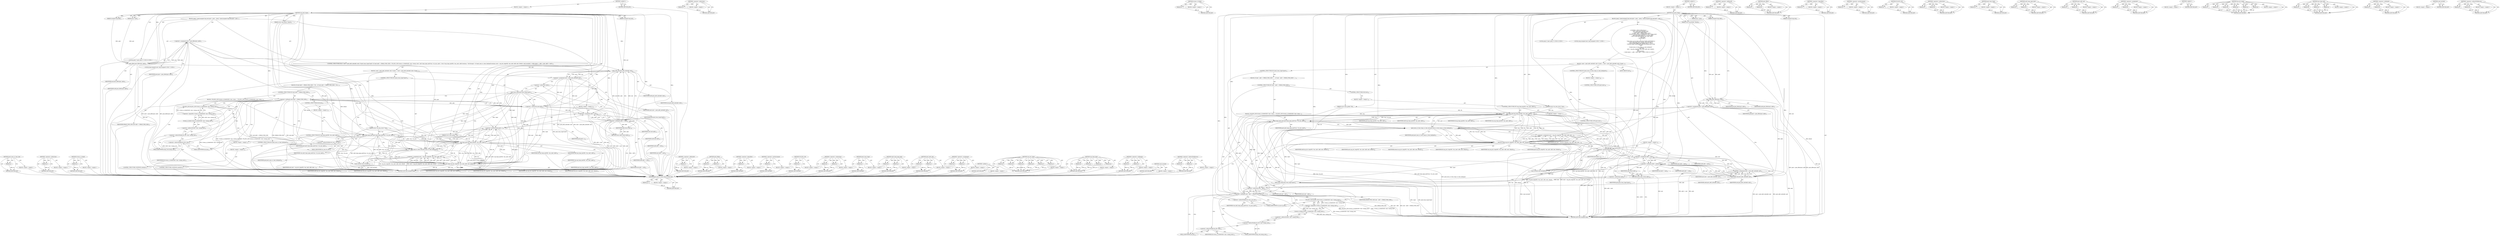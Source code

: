 digraph "&lt;operator&gt;.indirectFieldAccess" {
vulnerable_187 [label=<(METHOD,pmd_none_or_clear_bad)>];
vulnerable_188 [label=<(PARAM,p1)>];
vulnerable_189 [label=<(BLOCK,&lt;empty&gt;,&lt;empty&gt;)>];
vulnerable_190 [label=<(METHOD_RETURN,ANY)>];
vulnerable_140 [label=<(METHOD,&lt;operator&gt;.indirection)>];
vulnerable_141 [label=<(PARAM,p1)>];
vulnerable_142 [label=<(BLOCK,&lt;empty&gt;,&lt;empty&gt;)>];
vulnerable_143 [label=<(METHOD_RETURN,ANY)>];
vulnerable_162 [label=<(METHOD,rwsem_is_locked)>];
vulnerable_163 [label=<(PARAM,p1)>];
vulnerable_164 [label=<(BLOCK,&lt;empty&gt;,&lt;empty&gt;)>];
vulnerable_165 [label=<(METHOD_RETURN,ANY)>];
vulnerable_6 [label=<(METHOD,&lt;global&gt;)<SUB>1</SUB>>];
vulnerable_7 [label=<(BLOCK,&lt;empty&gt;,&lt;empty&gt;)<SUB>1</SUB>>];
vulnerable_8 [label=<(METHOD,zap_pmd_range)<SUB>1</SUB>>];
vulnerable_9 [label=<(PARAM,struct mmu_gather *tlb)<SUB>1</SUB>>];
vulnerable_10 [label=<(PARAM,struct vm_area_struct *vma)<SUB>2</SUB>>];
vulnerable_11 [label=<(PARAM,pud_t *pud)<SUB>2</SUB>>];
vulnerable_12 [label=<(PARAM,unsigned long addr)<SUB>3</SUB>>];
vulnerable_13 [label=<(PARAM,unsigned long end)<SUB>3</SUB>>];
vulnerable_14 [label=<(PARAM,struct zap_details *details)<SUB>4</SUB>>];
vulnerable_15 [label=<(BLOCK,{
	pmd_t *pmd;
	unsigned long next;

	pmd = pmd...,{
	pmd_t *pmd;
	unsigned long next;

	pmd = pmd...)<SUB>5</SUB>>];
vulnerable_16 [label="<(LOCAL,pmd_t* pmd: pmd_t*)<SUB>6</SUB>>"];
vulnerable_17 [label="<(LOCAL,long unsigned next: long unsigned)<SUB>7</SUB>>"];
vulnerable_18 [label=<(&lt;operator&gt;.assignment,pmd = pmd_offset(pud, addr))<SUB>9</SUB>>];
vulnerable_19 [label=<(IDENTIFIER,pmd,pmd = pmd_offset(pud, addr))<SUB>9</SUB>>];
vulnerable_20 [label=<(pmd_offset,pmd_offset(pud, addr))<SUB>9</SUB>>];
vulnerable_21 [label=<(IDENTIFIER,pud,pmd_offset(pud, addr))<SUB>9</SUB>>];
vulnerable_22 [label=<(IDENTIFIER,addr,pmd_offset(pud, addr))<SUB>9</SUB>>];
vulnerable_23 [label=<(CONTROL_STRUCTURE,DO,do {
 		next = pmd_addr_end(addr, end);
 		if (pmd_trans_huge(*pmd)) {
			if (next-addr != HPAGE_PMD_SIZE) {
 				VM_BUG_ON(!rwsem_is_locked(&amp;tlb-&gt;mm-&gt;mmap_sem));
 				split_huge_page_pmd(vma-&gt;vm_mm, pmd);
 			} else if (zap_huge_pmd(tlb, vma, pmd, addr))
				continue;
 			/* fall through */
 		}
		if (pmd_none_or_clear_bad(pmd))
			continue;
 		next = zap_pte_range(tlb, vma, pmd, addr, next, details);
 		cond_resched();
 	} while (pmd++, addr = next, addr != end);)<SUB>10</SUB>>];
vulnerable_24 [label=<(BLOCK,{
 		next = pmd_addr_end(addr, end);
 		if (pmd...,{
 		next = pmd_addr_end(addr, end);
 		if (pmd...)<SUB>10</SUB>>];
vulnerable_25 [label=<(&lt;operator&gt;.assignment,next = pmd_addr_end(addr, end))<SUB>11</SUB>>];
vulnerable_26 [label=<(IDENTIFIER,next,next = pmd_addr_end(addr, end))<SUB>11</SUB>>];
vulnerable_27 [label=<(pmd_addr_end,pmd_addr_end(addr, end))<SUB>11</SUB>>];
vulnerable_28 [label=<(IDENTIFIER,addr,pmd_addr_end(addr, end))<SUB>11</SUB>>];
vulnerable_29 [label=<(IDENTIFIER,end,pmd_addr_end(addr, end))<SUB>11</SUB>>];
vulnerable_30 [label=<(CONTROL_STRUCTURE,IF,if (pmd_trans_huge(*pmd)))<SUB>12</SUB>>];
vulnerable_31 [label=<(pmd_trans_huge,pmd_trans_huge(*pmd))<SUB>12</SUB>>];
vulnerable_32 [label=<(&lt;operator&gt;.indirection,*pmd)<SUB>12</SUB>>];
vulnerable_33 [label=<(IDENTIFIER,pmd,pmd_trans_huge(*pmd))<SUB>12</SUB>>];
vulnerable_34 [label=<(BLOCK,{
			if (next-addr != HPAGE_PMD_SIZE) {
 				VM...,{
			if (next-addr != HPAGE_PMD_SIZE) {
 				VM...)<SUB>12</SUB>>];
vulnerable_35 [label=<(CONTROL_STRUCTURE,IF,if (next-addr != HPAGE_PMD_SIZE))<SUB>13</SUB>>];
vulnerable_36 [label=<(&lt;operator&gt;.notEquals,next-addr != HPAGE_PMD_SIZE)<SUB>13</SUB>>];
vulnerable_37 [label=<(&lt;operator&gt;.subtraction,next-addr)<SUB>13</SUB>>];
vulnerable_38 [label=<(IDENTIFIER,next,next-addr)<SUB>13</SUB>>];
vulnerable_39 [label=<(IDENTIFIER,addr,next-addr)<SUB>13</SUB>>];
vulnerable_40 [label=<(IDENTIFIER,HPAGE_PMD_SIZE,next-addr != HPAGE_PMD_SIZE)<SUB>13</SUB>>];
vulnerable_41 [label=<(BLOCK,{
 				VM_BUG_ON(!rwsem_is_locked(&amp;tlb-&gt;mm-&gt;mma...,{
 				VM_BUG_ON(!rwsem_is_locked(&amp;tlb-&gt;mm-&gt;mma...)<SUB>13</SUB>>];
vulnerable_42 [label=<(VM_BUG_ON,VM_BUG_ON(!rwsem_is_locked(&amp;tlb-&gt;mm-&gt;mmap_sem)))<SUB>14</SUB>>];
vulnerable_43 [label=<(&lt;operator&gt;.logicalNot,!rwsem_is_locked(&amp;tlb-&gt;mm-&gt;mmap_sem))<SUB>14</SUB>>];
vulnerable_44 [label=<(rwsem_is_locked,rwsem_is_locked(&amp;tlb-&gt;mm-&gt;mmap_sem))<SUB>14</SUB>>];
vulnerable_45 [label=<(&lt;operator&gt;.addressOf,&amp;tlb-&gt;mm-&gt;mmap_sem)<SUB>14</SUB>>];
vulnerable_46 [label=<(&lt;operator&gt;.indirectFieldAccess,tlb-&gt;mm-&gt;mmap_sem)<SUB>14</SUB>>];
vulnerable_47 [label=<(&lt;operator&gt;.indirectFieldAccess,tlb-&gt;mm)<SUB>14</SUB>>];
vulnerable_48 [label=<(IDENTIFIER,tlb,rwsem_is_locked(&amp;tlb-&gt;mm-&gt;mmap_sem))<SUB>14</SUB>>];
vulnerable_49 [label=<(FIELD_IDENTIFIER,mm,mm)<SUB>14</SUB>>];
vulnerable_50 [label=<(FIELD_IDENTIFIER,mmap_sem,mmap_sem)<SUB>14</SUB>>];
vulnerable_51 [label=<(split_huge_page_pmd,split_huge_page_pmd(vma-&gt;vm_mm, pmd))<SUB>15</SUB>>];
vulnerable_52 [label=<(&lt;operator&gt;.indirectFieldAccess,vma-&gt;vm_mm)<SUB>15</SUB>>];
vulnerable_53 [label=<(IDENTIFIER,vma,split_huge_page_pmd(vma-&gt;vm_mm, pmd))<SUB>15</SUB>>];
vulnerable_54 [label=<(FIELD_IDENTIFIER,vm_mm,vm_mm)<SUB>15</SUB>>];
vulnerable_55 [label=<(IDENTIFIER,pmd,split_huge_page_pmd(vma-&gt;vm_mm, pmd))<SUB>15</SUB>>];
vulnerable_56 [label=<(CONTROL_STRUCTURE,ELSE,else)<SUB>16</SUB>>];
vulnerable_57 [label=<(BLOCK,&lt;empty&gt;,&lt;empty&gt;)<SUB>16</SUB>>];
vulnerable_58 [label=<(CONTROL_STRUCTURE,IF,if (zap_huge_pmd(tlb, vma, pmd, addr)))<SUB>16</SUB>>];
vulnerable_59 [label=<(zap_huge_pmd,zap_huge_pmd(tlb, vma, pmd, addr))<SUB>16</SUB>>];
vulnerable_60 [label=<(IDENTIFIER,tlb,zap_huge_pmd(tlb, vma, pmd, addr))<SUB>16</SUB>>];
vulnerable_61 [label=<(IDENTIFIER,vma,zap_huge_pmd(tlb, vma, pmd, addr))<SUB>16</SUB>>];
vulnerable_62 [label=<(IDENTIFIER,pmd,zap_huge_pmd(tlb, vma, pmd, addr))<SUB>16</SUB>>];
vulnerable_63 [label=<(IDENTIFIER,addr,zap_huge_pmd(tlb, vma, pmd, addr))<SUB>16</SUB>>];
vulnerable_64 [label=<(BLOCK,&lt;empty&gt;,&lt;empty&gt;)<SUB>17</SUB>>];
vulnerable_65 [label=<(CONTROL_STRUCTURE,CONTINUE,continue;)<SUB>17</SUB>>];
vulnerable_66 [label=<(CONTROL_STRUCTURE,IF,if (pmd_none_or_clear_bad(pmd)))<SUB>20</SUB>>];
vulnerable_67 [label=<(pmd_none_or_clear_bad,pmd_none_or_clear_bad(pmd))<SUB>20</SUB>>];
vulnerable_68 [label=<(IDENTIFIER,pmd,pmd_none_or_clear_bad(pmd))<SUB>20</SUB>>];
vulnerable_69 [label=<(BLOCK,&lt;empty&gt;,&lt;empty&gt;)<SUB>21</SUB>>];
vulnerable_70 [label=<(CONTROL_STRUCTURE,CONTINUE,continue;)<SUB>21</SUB>>];
vulnerable_71 [label=<(&lt;operator&gt;.assignment,next = zap_pte_range(tlb, vma, pmd, addr, next,...)<SUB>22</SUB>>];
vulnerable_72 [label=<(IDENTIFIER,next,next = zap_pte_range(tlb, vma, pmd, addr, next,...)<SUB>22</SUB>>];
vulnerable_73 [label=<(zap_pte_range,zap_pte_range(tlb, vma, pmd, addr, next, details))<SUB>22</SUB>>];
vulnerable_74 [label=<(IDENTIFIER,tlb,zap_pte_range(tlb, vma, pmd, addr, next, details))<SUB>22</SUB>>];
vulnerable_75 [label=<(IDENTIFIER,vma,zap_pte_range(tlb, vma, pmd, addr, next, details))<SUB>22</SUB>>];
vulnerable_76 [label=<(IDENTIFIER,pmd,zap_pte_range(tlb, vma, pmd, addr, next, details))<SUB>22</SUB>>];
vulnerable_77 [label=<(IDENTIFIER,addr,zap_pte_range(tlb, vma, pmd, addr, next, details))<SUB>22</SUB>>];
vulnerable_78 [label=<(IDENTIFIER,next,zap_pte_range(tlb, vma, pmd, addr, next, details))<SUB>22</SUB>>];
vulnerable_79 [label=<(IDENTIFIER,details,zap_pte_range(tlb, vma, pmd, addr, next, details))<SUB>22</SUB>>];
vulnerable_80 [label=<(cond_resched,cond_resched())<SUB>23</SUB>>];
vulnerable_81 [label=<(BLOCK,&lt;empty&gt;,&lt;empty&gt;)<SUB>24</SUB>>];
vulnerable_82 [label=<(&lt;operator&gt;.postIncrement,pmd++)<SUB>24</SUB>>];
vulnerable_83 [label=<(IDENTIFIER,pmd,pmd++)<SUB>24</SUB>>];
vulnerable_84 [label=<(&lt;operator&gt;.assignment,addr = next)<SUB>24</SUB>>];
vulnerable_85 [label=<(IDENTIFIER,addr,addr = next)<SUB>24</SUB>>];
vulnerable_86 [label=<(IDENTIFIER,next,addr = next)<SUB>24</SUB>>];
vulnerable_87 [label=<(&lt;operator&gt;.notEquals,addr != end)<SUB>24</SUB>>];
vulnerable_88 [label=<(IDENTIFIER,addr,addr != end)<SUB>24</SUB>>];
vulnerable_89 [label=<(IDENTIFIER,end,addr != end)<SUB>24</SUB>>];
vulnerable_90 [label=<(RETURN,return addr;,return addr;)<SUB>26</SUB>>];
vulnerable_91 [label=<(IDENTIFIER,addr,return addr;)<SUB>26</SUB>>];
vulnerable_92 [label=<(METHOD_RETURN,unsigned long)<SUB>1</SUB>>];
vulnerable_94 [label=<(METHOD_RETURN,ANY)<SUB>1</SUB>>];
vulnerable_166 [label=<(METHOD,&lt;operator&gt;.addressOf)>];
vulnerable_167 [label=<(PARAM,p1)>];
vulnerable_168 [label=<(BLOCK,&lt;empty&gt;,&lt;empty&gt;)>];
vulnerable_169 [label=<(METHOD_RETURN,ANY)>];
vulnerable_126 [label=<(METHOD,pmd_offset)>];
vulnerable_127 [label=<(PARAM,p1)>];
vulnerable_128 [label=<(PARAM,p2)>];
vulnerable_129 [label=<(BLOCK,&lt;empty&gt;,&lt;empty&gt;)>];
vulnerable_130 [label=<(METHOD_RETURN,ANY)>];
vulnerable_158 [label=<(METHOD,&lt;operator&gt;.logicalNot)>];
vulnerable_159 [label=<(PARAM,p1)>];
vulnerable_160 [label=<(BLOCK,&lt;empty&gt;,&lt;empty&gt;)>];
vulnerable_161 [label=<(METHOD_RETURN,ANY)>];
vulnerable_203 [label=<(METHOD,&lt;operator&gt;.postIncrement)>];
vulnerable_204 [label=<(PARAM,p1)>];
vulnerable_205 [label=<(BLOCK,&lt;empty&gt;,&lt;empty&gt;)>];
vulnerable_206 [label=<(METHOD_RETURN,ANY)>];
vulnerable_154 [label=<(METHOD,VM_BUG_ON)>];
vulnerable_155 [label=<(PARAM,p1)>];
vulnerable_156 [label=<(BLOCK,&lt;empty&gt;,&lt;empty&gt;)>];
vulnerable_157 [label=<(METHOD_RETURN,ANY)>];
vulnerable_149 [label=<(METHOD,&lt;operator&gt;.subtraction)>];
vulnerable_150 [label=<(PARAM,p1)>];
vulnerable_151 [label=<(PARAM,p2)>];
vulnerable_152 [label=<(BLOCK,&lt;empty&gt;,&lt;empty&gt;)>];
vulnerable_153 [label=<(METHOD_RETURN,ANY)>];
vulnerable_136 [label=<(METHOD,pmd_trans_huge)>];
vulnerable_137 [label=<(PARAM,p1)>];
vulnerable_138 [label=<(BLOCK,&lt;empty&gt;,&lt;empty&gt;)>];
vulnerable_139 [label=<(METHOD_RETURN,ANY)>];
vulnerable_175 [label=<(METHOD,split_huge_page_pmd)>];
vulnerable_176 [label=<(PARAM,p1)>];
vulnerable_177 [label=<(PARAM,p2)>];
vulnerable_178 [label=<(BLOCK,&lt;empty&gt;,&lt;empty&gt;)>];
vulnerable_179 [label=<(METHOD_RETURN,ANY)>];
vulnerable_131 [label=<(METHOD,pmd_addr_end)>];
vulnerable_132 [label=<(PARAM,p1)>];
vulnerable_133 [label=<(PARAM,p2)>];
vulnerable_134 [label=<(BLOCK,&lt;empty&gt;,&lt;empty&gt;)>];
vulnerable_135 [label=<(METHOD_RETURN,ANY)>];
vulnerable_121 [label=<(METHOD,&lt;operator&gt;.assignment)>];
vulnerable_122 [label=<(PARAM,p1)>];
vulnerable_123 [label=<(PARAM,p2)>];
vulnerable_124 [label=<(BLOCK,&lt;empty&gt;,&lt;empty&gt;)>];
vulnerable_125 [label=<(METHOD_RETURN,ANY)>];
vulnerable_115 [label=<(METHOD,&lt;global&gt;)<SUB>1</SUB>>];
vulnerable_116 [label=<(BLOCK,&lt;empty&gt;,&lt;empty&gt;)>];
vulnerable_117 [label=<(METHOD_RETURN,ANY)>];
vulnerable_191 [label=<(METHOD,zap_pte_range)>];
vulnerable_192 [label=<(PARAM,p1)>];
vulnerable_193 [label=<(PARAM,p2)>];
vulnerable_194 [label=<(PARAM,p3)>];
vulnerable_195 [label=<(PARAM,p4)>];
vulnerable_196 [label=<(PARAM,p5)>];
vulnerable_197 [label=<(PARAM,p6)>];
vulnerable_198 [label=<(BLOCK,&lt;empty&gt;,&lt;empty&gt;)>];
vulnerable_199 [label=<(METHOD_RETURN,ANY)>];
vulnerable_180 [label=<(METHOD,zap_huge_pmd)>];
vulnerable_181 [label=<(PARAM,p1)>];
vulnerable_182 [label=<(PARAM,p2)>];
vulnerable_183 [label=<(PARAM,p3)>];
vulnerable_184 [label=<(PARAM,p4)>];
vulnerable_185 [label=<(BLOCK,&lt;empty&gt;,&lt;empty&gt;)>];
vulnerable_186 [label=<(METHOD_RETURN,ANY)>];
vulnerable_144 [label=<(METHOD,&lt;operator&gt;.notEquals)>];
vulnerable_145 [label=<(PARAM,p1)>];
vulnerable_146 [label=<(PARAM,p2)>];
vulnerable_147 [label=<(BLOCK,&lt;empty&gt;,&lt;empty&gt;)>];
vulnerable_148 [label=<(METHOD_RETURN,ANY)>];
vulnerable_200 [label=<(METHOD,cond_resched)>];
vulnerable_201 [label=<(BLOCK,&lt;empty&gt;,&lt;empty&gt;)>];
vulnerable_202 [label=<(METHOD_RETURN,ANY)>];
vulnerable_170 [label=<(METHOD,&lt;operator&gt;.indirectFieldAccess)>];
vulnerable_171 [label=<(PARAM,p1)>];
vulnerable_172 [label=<(PARAM,p2)>];
vulnerable_173 [label=<(BLOCK,&lt;empty&gt;,&lt;empty&gt;)>];
vulnerable_174 [label=<(METHOD_RETURN,ANY)>];
fixed_188 [label=<(METHOD,pmd_none_or_trans_huge_or_clear_bad)>];
fixed_189 [label=<(PARAM,p1)>];
fixed_190 [label=<(BLOCK,&lt;empty&gt;,&lt;empty&gt;)>];
fixed_191 [label=<(METHOD_RETURN,ANY)>];
fixed_141 [label=<(METHOD,&lt;operator&gt;.indirection)>];
fixed_142 [label=<(PARAM,p1)>];
fixed_143 [label=<(BLOCK,&lt;empty&gt;,&lt;empty&gt;)>];
fixed_144 [label=<(METHOD_RETURN,ANY)>];
fixed_163 [label=<(METHOD,rwsem_is_locked)>];
fixed_164 [label=<(PARAM,p1)>];
fixed_165 [label=<(BLOCK,&lt;empty&gt;,&lt;empty&gt;)>];
fixed_166 [label=<(METHOD_RETURN,ANY)>];
fixed_6 [label=<(METHOD,&lt;global&gt;)<SUB>1</SUB>>];
fixed_7 [label=<(BLOCK,&lt;empty&gt;,&lt;empty&gt;)<SUB>1</SUB>>];
fixed_8 [label=<(METHOD,zap_pmd_range)<SUB>1</SUB>>];
fixed_9 [label=<(PARAM,struct mmu_gather *tlb)<SUB>1</SUB>>];
fixed_10 [label=<(PARAM,struct vm_area_struct *vma)<SUB>2</SUB>>];
fixed_11 [label=<(PARAM,pud_t *pud)<SUB>2</SUB>>];
fixed_12 [label=<(PARAM,unsigned long addr)<SUB>3</SUB>>];
fixed_13 [label=<(PARAM,unsigned long end)<SUB>3</SUB>>];
fixed_14 [label=<(PARAM,struct zap_details *details)<SUB>4</SUB>>];
fixed_15 [label=<(BLOCK,{
	pmd_t *pmd;
	unsigned long next;

	pmd = pmd...,{
	pmd_t *pmd;
	unsigned long next;

	pmd = pmd...)<SUB>5</SUB>>];
fixed_16 [label="<(LOCAL,pmd_t* pmd: pmd_t*)<SUB>6</SUB>>"];
fixed_17 [label="<(LOCAL,long unsigned next: long unsigned)<SUB>7</SUB>>"];
fixed_18 [label=<(&lt;operator&gt;.assignment,pmd = pmd_offset(pud, addr))<SUB>9</SUB>>];
fixed_19 [label=<(IDENTIFIER,pmd,pmd = pmd_offset(pud, addr))<SUB>9</SUB>>];
fixed_20 [label=<(pmd_offset,pmd_offset(pud, addr))<SUB>9</SUB>>];
fixed_21 [label=<(IDENTIFIER,pud,pmd_offset(pud, addr))<SUB>9</SUB>>];
fixed_22 [label=<(IDENTIFIER,addr,pmd_offset(pud, addr))<SUB>9</SUB>>];
fixed_23 [label="<(CONTROL_STRUCTURE,DO,do {
 		next = pmd_addr_end(addr, end);
 		if (pmd_trans_huge(*pmd)) {
			if (next - addr != HPAGE_PMD_SIZE) {
 				VM_BUG_ON(!rwsem_is_locked(&amp;tlb-&gt;mm-&gt;mmap_sem));
 				split_huge_page_pmd(vma-&gt;vm_mm, pmd);
 			} else if (zap_huge_pmd(tlb, vma, pmd, addr))
				goto next;
 			/* fall through */
 		}
		/*
		 * Here there can be other concurrent MADV_DONTNEED or
		 * trans huge page faults running, and if the pmd is
		 * none or trans huge it can change under us. This is
		 * because MADV_DONTNEED holds the mmap_sem in read
		 * mode.
		 */
		if (pmd_none_or_trans_huge_or_clear_bad(pmd))
			goto next;
 		next = zap_pte_range(tlb, vma, pmd, addr, next, details);
next:
 		cond_resched();
 	} while (pmd++, addr = next, addr != end);)<SUB>10</SUB>>"];
fixed_24 [label=<(BLOCK,{
 		next = pmd_addr_end(addr, end);
 		if (pmd...,{
 		next = pmd_addr_end(addr, end);
 		if (pmd...)<SUB>10</SUB>>];
fixed_25 [label=<(&lt;operator&gt;.assignment,next = pmd_addr_end(addr, end))<SUB>11</SUB>>];
fixed_26 [label=<(IDENTIFIER,next,next = pmd_addr_end(addr, end))<SUB>11</SUB>>];
fixed_27 [label=<(pmd_addr_end,pmd_addr_end(addr, end))<SUB>11</SUB>>];
fixed_28 [label=<(IDENTIFIER,addr,pmd_addr_end(addr, end))<SUB>11</SUB>>];
fixed_29 [label=<(IDENTIFIER,end,pmd_addr_end(addr, end))<SUB>11</SUB>>];
fixed_30 [label=<(CONTROL_STRUCTURE,IF,if (pmd_trans_huge(*pmd)))<SUB>12</SUB>>];
fixed_31 [label=<(pmd_trans_huge,pmd_trans_huge(*pmd))<SUB>12</SUB>>];
fixed_32 [label=<(&lt;operator&gt;.indirection,*pmd)<SUB>12</SUB>>];
fixed_33 [label=<(IDENTIFIER,pmd,pmd_trans_huge(*pmd))<SUB>12</SUB>>];
fixed_34 [label=<(BLOCK,{
			if (next - addr != HPAGE_PMD_SIZE) {
 				...,{
			if (next - addr != HPAGE_PMD_SIZE) {
 				...)<SUB>12</SUB>>];
fixed_35 [label=<(CONTROL_STRUCTURE,IF,if (next - addr != HPAGE_PMD_SIZE))<SUB>13</SUB>>];
fixed_36 [label=<(&lt;operator&gt;.notEquals,next - addr != HPAGE_PMD_SIZE)<SUB>13</SUB>>];
fixed_37 [label=<(&lt;operator&gt;.subtraction,next - addr)<SUB>13</SUB>>];
fixed_38 [label=<(IDENTIFIER,next,next - addr)<SUB>13</SUB>>];
fixed_39 [label=<(IDENTIFIER,addr,next - addr)<SUB>13</SUB>>];
fixed_40 [label=<(IDENTIFIER,HPAGE_PMD_SIZE,next - addr != HPAGE_PMD_SIZE)<SUB>13</SUB>>];
fixed_41 [label=<(BLOCK,{
 				VM_BUG_ON(!rwsem_is_locked(&amp;tlb-&gt;mm-&gt;mma...,{
 				VM_BUG_ON(!rwsem_is_locked(&amp;tlb-&gt;mm-&gt;mma...)<SUB>13</SUB>>];
fixed_42 [label=<(VM_BUG_ON,VM_BUG_ON(!rwsem_is_locked(&amp;tlb-&gt;mm-&gt;mmap_sem)))<SUB>14</SUB>>];
fixed_43 [label=<(&lt;operator&gt;.logicalNot,!rwsem_is_locked(&amp;tlb-&gt;mm-&gt;mmap_sem))<SUB>14</SUB>>];
fixed_44 [label=<(rwsem_is_locked,rwsem_is_locked(&amp;tlb-&gt;mm-&gt;mmap_sem))<SUB>14</SUB>>];
fixed_45 [label=<(&lt;operator&gt;.addressOf,&amp;tlb-&gt;mm-&gt;mmap_sem)<SUB>14</SUB>>];
fixed_46 [label=<(&lt;operator&gt;.indirectFieldAccess,tlb-&gt;mm-&gt;mmap_sem)<SUB>14</SUB>>];
fixed_47 [label=<(&lt;operator&gt;.indirectFieldAccess,tlb-&gt;mm)<SUB>14</SUB>>];
fixed_48 [label=<(IDENTIFIER,tlb,rwsem_is_locked(&amp;tlb-&gt;mm-&gt;mmap_sem))<SUB>14</SUB>>];
fixed_49 [label=<(FIELD_IDENTIFIER,mm,mm)<SUB>14</SUB>>];
fixed_50 [label=<(FIELD_IDENTIFIER,mmap_sem,mmap_sem)<SUB>14</SUB>>];
fixed_51 [label=<(split_huge_page_pmd,split_huge_page_pmd(vma-&gt;vm_mm, pmd))<SUB>15</SUB>>];
fixed_52 [label=<(&lt;operator&gt;.indirectFieldAccess,vma-&gt;vm_mm)<SUB>15</SUB>>];
fixed_53 [label=<(IDENTIFIER,vma,split_huge_page_pmd(vma-&gt;vm_mm, pmd))<SUB>15</SUB>>];
fixed_54 [label=<(FIELD_IDENTIFIER,vm_mm,vm_mm)<SUB>15</SUB>>];
fixed_55 [label=<(IDENTIFIER,pmd,split_huge_page_pmd(vma-&gt;vm_mm, pmd))<SUB>15</SUB>>];
fixed_56 [label=<(CONTROL_STRUCTURE,ELSE,else)<SUB>16</SUB>>];
fixed_57 [label=<(BLOCK,&lt;empty&gt;,&lt;empty&gt;)<SUB>16</SUB>>];
fixed_58 [label=<(CONTROL_STRUCTURE,IF,if (zap_huge_pmd(tlb, vma, pmd, addr)))<SUB>16</SUB>>];
fixed_59 [label=<(zap_huge_pmd,zap_huge_pmd(tlb, vma, pmd, addr))<SUB>16</SUB>>];
fixed_60 [label=<(IDENTIFIER,tlb,zap_huge_pmd(tlb, vma, pmd, addr))<SUB>16</SUB>>];
fixed_61 [label=<(IDENTIFIER,vma,zap_huge_pmd(tlb, vma, pmd, addr))<SUB>16</SUB>>];
fixed_62 [label=<(IDENTIFIER,pmd,zap_huge_pmd(tlb, vma, pmd, addr))<SUB>16</SUB>>];
fixed_63 [label=<(IDENTIFIER,addr,zap_huge_pmd(tlb, vma, pmd, addr))<SUB>16</SUB>>];
fixed_64 [label=<(BLOCK,&lt;empty&gt;,&lt;empty&gt;)<SUB>17</SUB>>];
fixed_65 [label=<(CONTROL_STRUCTURE,GOTO,goto next;)<SUB>17</SUB>>];
fixed_66 [label=<(CONTROL_STRUCTURE,IF,if (pmd_none_or_trans_huge_or_clear_bad(pmd)))<SUB>27</SUB>>];
fixed_67 [label=<(pmd_none_or_trans_huge_or_clear_bad,pmd_none_or_trans_huge_or_clear_bad(pmd))<SUB>27</SUB>>];
fixed_68 [label=<(IDENTIFIER,pmd,pmd_none_or_trans_huge_or_clear_bad(pmd))<SUB>27</SUB>>];
fixed_69 [label=<(BLOCK,&lt;empty&gt;,&lt;empty&gt;)<SUB>28</SUB>>];
fixed_70 [label=<(CONTROL_STRUCTURE,GOTO,goto next;)<SUB>28</SUB>>];
fixed_71 [label=<(&lt;operator&gt;.assignment,next = zap_pte_range(tlb, vma, pmd, addr, next,...)<SUB>29</SUB>>];
fixed_72 [label=<(IDENTIFIER,next,next = zap_pte_range(tlb, vma, pmd, addr, next,...)<SUB>29</SUB>>];
fixed_73 [label=<(zap_pte_range,zap_pte_range(tlb, vma, pmd, addr, next, details))<SUB>29</SUB>>];
fixed_74 [label=<(IDENTIFIER,tlb,zap_pte_range(tlb, vma, pmd, addr, next, details))<SUB>29</SUB>>];
fixed_75 [label=<(IDENTIFIER,vma,zap_pte_range(tlb, vma, pmd, addr, next, details))<SUB>29</SUB>>];
fixed_76 [label=<(IDENTIFIER,pmd,zap_pte_range(tlb, vma, pmd, addr, next, details))<SUB>29</SUB>>];
fixed_77 [label=<(IDENTIFIER,addr,zap_pte_range(tlb, vma, pmd, addr, next, details))<SUB>29</SUB>>];
fixed_78 [label=<(IDENTIFIER,next,zap_pte_range(tlb, vma, pmd, addr, next, details))<SUB>29</SUB>>];
fixed_79 [label=<(IDENTIFIER,details,zap_pte_range(tlb, vma, pmd, addr, next, details))<SUB>29</SUB>>];
fixed_80 [label=<(JUMP_TARGET,next)<SUB>30</SUB>>];
fixed_81 [label=<(cond_resched,cond_resched())<SUB>31</SUB>>];
fixed_82 [label=<(BLOCK,&lt;empty&gt;,&lt;empty&gt;)<SUB>32</SUB>>];
fixed_83 [label=<(&lt;operator&gt;.postIncrement,pmd++)<SUB>32</SUB>>];
fixed_84 [label=<(IDENTIFIER,pmd,pmd++)<SUB>32</SUB>>];
fixed_85 [label=<(&lt;operator&gt;.assignment,addr = next)<SUB>32</SUB>>];
fixed_86 [label=<(IDENTIFIER,addr,addr = next)<SUB>32</SUB>>];
fixed_87 [label=<(IDENTIFIER,next,addr = next)<SUB>32</SUB>>];
fixed_88 [label=<(&lt;operator&gt;.notEquals,addr != end)<SUB>32</SUB>>];
fixed_89 [label=<(IDENTIFIER,addr,addr != end)<SUB>32</SUB>>];
fixed_90 [label=<(IDENTIFIER,end,addr != end)<SUB>32</SUB>>];
fixed_91 [label=<(RETURN,return addr;,return addr;)<SUB>34</SUB>>];
fixed_92 [label=<(IDENTIFIER,addr,return addr;)<SUB>34</SUB>>];
fixed_93 [label=<(METHOD_RETURN,unsigned long)<SUB>1</SUB>>];
fixed_95 [label=<(METHOD_RETURN,ANY)<SUB>1</SUB>>];
fixed_167 [label=<(METHOD,&lt;operator&gt;.addressOf)>];
fixed_168 [label=<(PARAM,p1)>];
fixed_169 [label=<(BLOCK,&lt;empty&gt;,&lt;empty&gt;)>];
fixed_170 [label=<(METHOD_RETURN,ANY)>];
fixed_127 [label=<(METHOD,pmd_offset)>];
fixed_128 [label=<(PARAM,p1)>];
fixed_129 [label=<(PARAM,p2)>];
fixed_130 [label=<(BLOCK,&lt;empty&gt;,&lt;empty&gt;)>];
fixed_131 [label=<(METHOD_RETURN,ANY)>];
fixed_159 [label=<(METHOD,&lt;operator&gt;.logicalNot)>];
fixed_160 [label=<(PARAM,p1)>];
fixed_161 [label=<(BLOCK,&lt;empty&gt;,&lt;empty&gt;)>];
fixed_162 [label=<(METHOD_RETURN,ANY)>];
fixed_204 [label=<(METHOD,&lt;operator&gt;.postIncrement)>];
fixed_205 [label=<(PARAM,p1)>];
fixed_206 [label=<(BLOCK,&lt;empty&gt;,&lt;empty&gt;)>];
fixed_207 [label=<(METHOD_RETURN,ANY)>];
fixed_155 [label=<(METHOD,VM_BUG_ON)>];
fixed_156 [label=<(PARAM,p1)>];
fixed_157 [label=<(BLOCK,&lt;empty&gt;,&lt;empty&gt;)>];
fixed_158 [label=<(METHOD_RETURN,ANY)>];
fixed_150 [label=<(METHOD,&lt;operator&gt;.subtraction)>];
fixed_151 [label=<(PARAM,p1)>];
fixed_152 [label=<(PARAM,p2)>];
fixed_153 [label=<(BLOCK,&lt;empty&gt;,&lt;empty&gt;)>];
fixed_154 [label=<(METHOD_RETURN,ANY)>];
fixed_137 [label=<(METHOD,pmd_trans_huge)>];
fixed_138 [label=<(PARAM,p1)>];
fixed_139 [label=<(BLOCK,&lt;empty&gt;,&lt;empty&gt;)>];
fixed_140 [label=<(METHOD_RETURN,ANY)>];
fixed_176 [label=<(METHOD,split_huge_page_pmd)>];
fixed_177 [label=<(PARAM,p1)>];
fixed_178 [label=<(PARAM,p2)>];
fixed_179 [label=<(BLOCK,&lt;empty&gt;,&lt;empty&gt;)>];
fixed_180 [label=<(METHOD_RETURN,ANY)>];
fixed_132 [label=<(METHOD,pmd_addr_end)>];
fixed_133 [label=<(PARAM,p1)>];
fixed_134 [label=<(PARAM,p2)>];
fixed_135 [label=<(BLOCK,&lt;empty&gt;,&lt;empty&gt;)>];
fixed_136 [label=<(METHOD_RETURN,ANY)>];
fixed_122 [label=<(METHOD,&lt;operator&gt;.assignment)>];
fixed_123 [label=<(PARAM,p1)>];
fixed_124 [label=<(PARAM,p2)>];
fixed_125 [label=<(BLOCK,&lt;empty&gt;,&lt;empty&gt;)>];
fixed_126 [label=<(METHOD_RETURN,ANY)>];
fixed_116 [label=<(METHOD,&lt;global&gt;)<SUB>1</SUB>>];
fixed_117 [label=<(BLOCK,&lt;empty&gt;,&lt;empty&gt;)>];
fixed_118 [label=<(METHOD_RETURN,ANY)>];
fixed_192 [label=<(METHOD,zap_pte_range)>];
fixed_193 [label=<(PARAM,p1)>];
fixed_194 [label=<(PARAM,p2)>];
fixed_195 [label=<(PARAM,p3)>];
fixed_196 [label=<(PARAM,p4)>];
fixed_197 [label=<(PARAM,p5)>];
fixed_198 [label=<(PARAM,p6)>];
fixed_199 [label=<(BLOCK,&lt;empty&gt;,&lt;empty&gt;)>];
fixed_200 [label=<(METHOD_RETURN,ANY)>];
fixed_181 [label=<(METHOD,zap_huge_pmd)>];
fixed_182 [label=<(PARAM,p1)>];
fixed_183 [label=<(PARAM,p2)>];
fixed_184 [label=<(PARAM,p3)>];
fixed_185 [label=<(PARAM,p4)>];
fixed_186 [label=<(BLOCK,&lt;empty&gt;,&lt;empty&gt;)>];
fixed_187 [label=<(METHOD_RETURN,ANY)>];
fixed_145 [label=<(METHOD,&lt;operator&gt;.notEquals)>];
fixed_146 [label=<(PARAM,p1)>];
fixed_147 [label=<(PARAM,p2)>];
fixed_148 [label=<(BLOCK,&lt;empty&gt;,&lt;empty&gt;)>];
fixed_149 [label=<(METHOD_RETURN,ANY)>];
fixed_201 [label=<(METHOD,cond_resched)>];
fixed_202 [label=<(BLOCK,&lt;empty&gt;,&lt;empty&gt;)>];
fixed_203 [label=<(METHOD_RETURN,ANY)>];
fixed_171 [label=<(METHOD,&lt;operator&gt;.indirectFieldAccess)>];
fixed_172 [label=<(PARAM,p1)>];
fixed_173 [label=<(PARAM,p2)>];
fixed_174 [label=<(BLOCK,&lt;empty&gt;,&lt;empty&gt;)>];
fixed_175 [label=<(METHOD_RETURN,ANY)>];
vulnerable_187 -> vulnerable_188  [key=0, label="AST: "];
vulnerable_187 -> vulnerable_188  [key=1, label="DDG: "];
vulnerable_187 -> vulnerable_189  [key=0, label="AST: "];
vulnerable_187 -> vulnerable_190  [key=0, label="AST: "];
vulnerable_187 -> vulnerable_190  [key=1, label="CFG: "];
vulnerable_188 -> vulnerable_190  [key=0, label="DDG: p1"];
vulnerable_189 -> fixed_188  [key=0];
vulnerable_190 -> fixed_188  [key=0];
vulnerable_140 -> vulnerable_141  [key=0, label="AST: "];
vulnerable_140 -> vulnerable_141  [key=1, label="DDG: "];
vulnerable_140 -> vulnerable_142  [key=0, label="AST: "];
vulnerable_140 -> vulnerable_143  [key=0, label="AST: "];
vulnerable_140 -> vulnerable_143  [key=1, label="CFG: "];
vulnerable_141 -> vulnerable_143  [key=0, label="DDG: p1"];
vulnerable_142 -> fixed_188  [key=0];
vulnerable_143 -> fixed_188  [key=0];
vulnerable_162 -> vulnerable_163  [key=0, label="AST: "];
vulnerable_162 -> vulnerable_163  [key=1, label="DDG: "];
vulnerable_162 -> vulnerable_164  [key=0, label="AST: "];
vulnerable_162 -> vulnerable_165  [key=0, label="AST: "];
vulnerable_162 -> vulnerable_165  [key=1, label="CFG: "];
vulnerable_163 -> vulnerable_165  [key=0, label="DDG: p1"];
vulnerable_164 -> fixed_188  [key=0];
vulnerable_165 -> fixed_188  [key=0];
vulnerable_6 -> vulnerable_7  [key=0, label="AST: "];
vulnerable_6 -> vulnerable_94  [key=0, label="AST: "];
vulnerable_6 -> vulnerable_94  [key=1, label="CFG: "];
vulnerable_7 -> vulnerable_8  [key=0, label="AST: "];
vulnerable_8 -> vulnerable_9  [key=0, label="AST: "];
vulnerable_8 -> vulnerable_9  [key=1, label="DDG: "];
vulnerable_8 -> vulnerable_10  [key=0, label="AST: "];
vulnerable_8 -> vulnerable_10  [key=1, label="DDG: "];
vulnerable_8 -> vulnerable_11  [key=0, label="AST: "];
vulnerable_8 -> vulnerable_11  [key=1, label="DDG: "];
vulnerable_8 -> vulnerable_12  [key=0, label="AST: "];
vulnerable_8 -> vulnerable_12  [key=1, label="DDG: "];
vulnerable_8 -> vulnerable_13  [key=0, label="AST: "];
vulnerable_8 -> vulnerable_13  [key=1, label="DDG: "];
vulnerable_8 -> vulnerable_14  [key=0, label="AST: "];
vulnerable_8 -> vulnerable_14  [key=1, label="DDG: "];
vulnerable_8 -> vulnerable_15  [key=0, label="AST: "];
vulnerable_8 -> vulnerable_92  [key=0, label="AST: "];
vulnerable_8 -> vulnerable_20  [key=0, label="CFG: "];
vulnerable_8 -> vulnerable_20  [key=1, label="DDG: "];
vulnerable_8 -> vulnerable_91  [key=0, label="DDG: "];
vulnerable_8 -> vulnerable_80  [key=0, label="DDG: "];
vulnerable_8 -> vulnerable_84  [key=0, label="DDG: "];
vulnerable_8 -> vulnerable_82  [key=0, label="DDG: "];
vulnerable_8 -> vulnerable_87  [key=0, label="DDG: "];
vulnerable_8 -> vulnerable_27  [key=0, label="DDG: "];
vulnerable_8 -> vulnerable_67  [key=0, label="DDG: "];
vulnerable_8 -> vulnerable_73  [key=0, label="DDG: "];
vulnerable_8 -> vulnerable_36  [key=0, label="DDG: "];
vulnerable_8 -> vulnerable_37  [key=0, label="DDG: "];
vulnerable_8 -> vulnerable_51  [key=0, label="DDG: "];
vulnerable_8 -> vulnerable_59  [key=0, label="DDG: "];
vulnerable_9 -> vulnerable_92  [key=0, label="DDG: tlb"];
vulnerable_9 -> vulnerable_73  [key=0, label="DDG: tlb"];
vulnerable_9 -> vulnerable_59  [key=0, label="DDG: tlb"];
vulnerable_10 -> vulnerable_92  [key=0, label="DDG: vma"];
vulnerable_10 -> vulnerable_73  [key=0, label="DDG: vma"];
vulnerable_10 -> vulnerable_51  [key=0, label="DDG: vma"];
vulnerable_10 -> vulnerable_59  [key=0, label="DDG: vma"];
vulnerable_11 -> vulnerable_20  [key=0, label="DDG: pud"];
vulnerable_12 -> vulnerable_20  [key=0, label="DDG: addr"];
vulnerable_13 -> vulnerable_27  [key=0, label="DDG: end"];
vulnerable_14 -> vulnerable_92  [key=0, label="DDG: details"];
vulnerable_14 -> vulnerable_73  [key=0, label="DDG: details"];
vulnerable_15 -> vulnerable_16  [key=0, label="AST: "];
vulnerable_15 -> vulnerable_17  [key=0, label="AST: "];
vulnerable_15 -> vulnerable_18  [key=0, label="AST: "];
vulnerable_15 -> vulnerable_23  [key=0, label="AST: "];
vulnerable_15 -> vulnerable_90  [key=0, label="AST: "];
vulnerable_16 -> fixed_188  [key=0];
vulnerable_17 -> fixed_188  [key=0];
vulnerable_18 -> vulnerable_19  [key=0, label="AST: "];
vulnerable_18 -> vulnerable_20  [key=0, label="AST: "];
vulnerable_18 -> vulnerable_27  [key=0, label="CFG: "];
vulnerable_18 -> vulnerable_92  [key=0, label="DDG: pmd_offset(pud, addr)"];
vulnerable_18 -> vulnerable_92  [key=1, label="DDG: pmd = pmd_offset(pud, addr)"];
vulnerable_18 -> vulnerable_67  [key=0, label="DDG: pmd"];
vulnerable_18 -> vulnerable_51  [key=0, label="DDG: pmd"];
vulnerable_18 -> vulnerable_59  [key=0, label="DDG: pmd"];
vulnerable_19 -> fixed_188  [key=0];
vulnerable_20 -> vulnerable_21  [key=0, label="AST: "];
vulnerable_20 -> vulnerable_22  [key=0, label="AST: "];
vulnerable_20 -> vulnerable_18  [key=0, label="CFG: "];
vulnerable_20 -> vulnerable_18  [key=1, label="DDG: pud"];
vulnerable_20 -> vulnerable_18  [key=2, label="DDG: addr"];
vulnerable_20 -> vulnerable_92  [key=0, label="DDG: pud"];
vulnerable_20 -> vulnerable_27  [key=0, label="DDG: addr"];
vulnerable_21 -> fixed_188  [key=0];
vulnerable_22 -> fixed_188  [key=0];
vulnerable_23 -> vulnerable_24  [key=0, label="AST: "];
vulnerable_23 -> vulnerable_81  [key=0, label="AST: "];
vulnerable_24 -> vulnerable_25  [key=0, label="AST: "];
vulnerable_24 -> vulnerable_30  [key=0, label="AST: "];
vulnerable_24 -> vulnerable_66  [key=0, label="AST: "];
vulnerable_24 -> vulnerable_71  [key=0, label="AST: "];
vulnerable_24 -> vulnerable_80  [key=0, label="AST: "];
vulnerable_25 -> vulnerable_26  [key=0, label="AST: "];
vulnerable_25 -> vulnerable_27  [key=0, label="AST: "];
vulnerable_25 -> vulnerable_32  [key=0, label="CFG: "];
vulnerable_25 -> vulnerable_92  [key=0, label="DDG: pmd_addr_end(addr, end)"];
vulnerable_25 -> vulnerable_92  [key=1, label="DDG: next = pmd_addr_end(addr, end)"];
vulnerable_25 -> vulnerable_84  [key=0, label="DDG: next"];
vulnerable_25 -> vulnerable_73  [key=0, label="DDG: next"];
vulnerable_25 -> vulnerable_37  [key=0, label="DDG: next"];
vulnerable_26 -> fixed_188  [key=0];
vulnerable_27 -> vulnerable_28  [key=0, label="AST: "];
vulnerable_27 -> vulnerable_29  [key=0, label="AST: "];
vulnerable_27 -> vulnerable_25  [key=0, label="CFG: "];
vulnerable_27 -> vulnerable_25  [key=1, label="DDG: addr"];
vulnerable_27 -> vulnerable_25  [key=2, label="DDG: end"];
vulnerable_27 -> vulnerable_87  [key=0, label="DDG: end"];
vulnerable_27 -> vulnerable_73  [key=0, label="DDG: addr"];
vulnerable_27 -> vulnerable_37  [key=0, label="DDG: addr"];
vulnerable_28 -> fixed_188  [key=0];
vulnerable_29 -> fixed_188  [key=0];
vulnerable_30 -> vulnerable_31  [key=0, label="AST: "];
vulnerable_30 -> vulnerable_34  [key=0, label="AST: "];
vulnerable_31 -> vulnerable_32  [key=0, label="AST: "];
vulnerable_31 -> vulnerable_37  [key=0, label="CFG: "];
vulnerable_31 -> vulnerable_37  [key=1, label="CDG: "];
vulnerable_31 -> vulnerable_67  [key=0, label="CFG: "];
vulnerable_31 -> vulnerable_67  [key=1, label="DDG: *pmd"];
vulnerable_31 -> vulnerable_67  [key=2, label="CDG: "];
vulnerable_31 -> vulnerable_92  [key=0, label="DDG: *pmd"];
vulnerable_31 -> vulnerable_92  [key=1, label="DDG: pmd_trans_huge(*pmd)"];
vulnerable_31 -> vulnerable_82  [key=0, label="DDG: *pmd"];
vulnerable_31 -> vulnerable_73  [key=0, label="DDG: *pmd"];
vulnerable_31 -> vulnerable_51  [key=0, label="DDG: *pmd"];
vulnerable_31 -> vulnerable_59  [key=0, label="DDG: *pmd"];
vulnerable_31 -> vulnerable_36  [key=0, label="CDG: "];
vulnerable_32 -> vulnerable_33  [key=0, label="AST: "];
vulnerable_32 -> vulnerable_31  [key=0, label="CFG: "];
vulnerable_33 -> fixed_188  [key=0];
vulnerable_34 -> vulnerable_35  [key=0, label="AST: "];
vulnerable_35 -> vulnerable_36  [key=0, label="AST: "];
vulnerable_35 -> vulnerable_41  [key=0, label="AST: "];
vulnerable_35 -> vulnerable_56  [key=0, label="AST: "];
vulnerable_36 -> vulnerable_37  [key=0, label="AST: "];
vulnerable_36 -> vulnerable_40  [key=0, label="AST: "];
vulnerable_36 -> vulnerable_49  [key=0, label="CFG: "];
vulnerable_36 -> vulnerable_49  [key=1, label="CDG: "];
vulnerable_36 -> vulnerable_59  [key=0, label="CFG: "];
vulnerable_36 -> vulnerable_59  [key=1, label="CDG: "];
vulnerable_36 -> vulnerable_92  [key=0, label="DDG: next-addr"];
vulnerable_36 -> vulnerable_92  [key=1, label="DDG: next-addr != HPAGE_PMD_SIZE"];
vulnerable_36 -> vulnerable_92  [key=2, label="DDG: HPAGE_PMD_SIZE"];
vulnerable_36 -> vulnerable_47  [key=0, label="CDG: "];
vulnerable_36 -> vulnerable_42  [key=0, label="CDG: "];
vulnerable_36 -> vulnerable_51  [key=0, label="CDG: "];
vulnerable_36 -> vulnerable_52  [key=0, label="CDG: "];
vulnerable_36 -> vulnerable_46  [key=0, label="CDG: "];
vulnerable_36 -> vulnerable_67  [key=0, label="CDG: "];
vulnerable_36 -> vulnerable_45  [key=0, label="CDG: "];
vulnerable_36 -> vulnerable_50  [key=0, label="CDG: "];
vulnerable_36 -> vulnerable_44  [key=0, label="CDG: "];
vulnerable_36 -> vulnerable_54  [key=0, label="CDG: "];
vulnerable_36 -> vulnerable_43  [key=0, label="CDG: "];
vulnerable_37 -> vulnerable_38  [key=0, label="AST: "];
vulnerable_37 -> vulnerable_39  [key=0, label="AST: "];
vulnerable_37 -> vulnerable_36  [key=0, label="CFG: "];
vulnerable_37 -> vulnerable_36  [key=1, label="DDG: next"];
vulnerable_37 -> vulnerable_36  [key=2, label="DDG: addr"];
vulnerable_37 -> vulnerable_84  [key=0, label="DDG: next"];
vulnerable_37 -> vulnerable_73  [key=0, label="DDG: addr"];
vulnerable_37 -> vulnerable_73  [key=1, label="DDG: next"];
vulnerable_37 -> vulnerable_59  [key=0, label="DDG: addr"];
vulnerable_38 -> fixed_188  [key=0];
vulnerable_39 -> fixed_188  [key=0];
vulnerable_40 -> fixed_188  [key=0];
vulnerable_41 -> vulnerable_42  [key=0, label="AST: "];
vulnerable_41 -> vulnerable_51  [key=0, label="AST: "];
vulnerable_42 -> vulnerable_43  [key=0, label="AST: "];
vulnerable_42 -> vulnerable_54  [key=0, label="CFG: "];
vulnerable_42 -> vulnerable_92  [key=0, label="DDG: !rwsem_is_locked(&amp;tlb-&gt;mm-&gt;mmap_sem)"];
vulnerable_42 -> vulnerable_92  [key=1, label="DDG: VM_BUG_ON(!rwsem_is_locked(&amp;tlb-&gt;mm-&gt;mmap_sem))"];
vulnerable_43 -> vulnerable_44  [key=0, label="AST: "];
vulnerable_43 -> vulnerable_42  [key=0, label="CFG: "];
vulnerable_43 -> vulnerable_42  [key=1, label="DDG: rwsem_is_locked(&amp;tlb-&gt;mm-&gt;mmap_sem)"];
vulnerable_43 -> vulnerable_92  [key=0, label="DDG: rwsem_is_locked(&amp;tlb-&gt;mm-&gt;mmap_sem)"];
vulnerable_44 -> vulnerable_45  [key=0, label="AST: "];
vulnerable_44 -> vulnerable_43  [key=0, label="CFG: "];
vulnerable_44 -> vulnerable_43  [key=1, label="DDG: &amp;tlb-&gt;mm-&gt;mmap_sem"];
vulnerable_44 -> vulnerable_92  [key=0, label="DDG: &amp;tlb-&gt;mm-&gt;mmap_sem"];
vulnerable_45 -> vulnerable_46  [key=0, label="AST: "];
vulnerable_45 -> vulnerable_44  [key=0, label="CFG: "];
vulnerable_46 -> vulnerable_47  [key=0, label="AST: "];
vulnerable_46 -> vulnerable_50  [key=0, label="AST: "];
vulnerable_46 -> vulnerable_45  [key=0, label="CFG: "];
vulnerable_47 -> vulnerable_48  [key=0, label="AST: "];
vulnerable_47 -> vulnerable_49  [key=0, label="AST: "];
vulnerable_47 -> vulnerable_50  [key=0, label="CFG: "];
vulnerable_48 -> fixed_188  [key=0];
vulnerable_49 -> vulnerable_47  [key=0, label="CFG: "];
vulnerable_50 -> vulnerable_46  [key=0, label="CFG: "];
vulnerable_51 -> vulnerable_52  [key=0, label="AST: "];
vulnerable_51 -> vulnerable_55  [key=0, label="AST: "];
vulnerable_51 -> vulnerable_67  [key=0, label="CFG: "];
vulnerable_51 -> vulnerable_67  [key=1, label="DDG: pmd"];
vulnerable_51 -> vulnerable_92  [key=0, label="DDG: vma-&gt;vm_mm"];
vulnerable_51 -> vulnerable_92  [key=1, label="DDG: split_huge_page_pmd(vma-&gt;vm_mm, pmd)"];
vulnerable_51 -> vulnerable_73  [key=0, label="DDG: vma-&gt;vm_mm"];
vulnerable_51 -> vulnerable_59  [key=0, label="DDG: vma-&gt;vm_mm"];
vulnerable_52 -> vulnerable_53  [key=0, label="AST: "];
vulnerable_52 -> vulnerable_54  [key=0, label="AST: "];
vulnerable_52 -> vulnerable_51  [key=0, label="CFG: "];
vulnerable_53 -> fixed_188  [key=0];
vulnerable_54 -> vulnerable_52  [key=0, label="CFG: "];
vulnerable_55 -> fixed_188  [key=0];
vulnerable_56 -> vulnerable_57  [key=0, label="AST: "];
vulnerable_57 -> vulnerable_58  [key=0, label="AST: "];
vulnerable_58 -> vulnerable_59  [key=0, label="AST: "];
vulnerable_58 -> vulnerable_64  [key=0, label="AST: "];
vulnerable_59 -> vulnerable_60  [key=0, label="AST: "];
vulnerable_59 -> vulnerable_61  [key=0, label="AST: "];
vulnerable_59 -> vulnerable_62  [key=0, label="AST: "];
vulnerable_59 -> vulnerable_63  [key=0, label="AST: "];
vulnerable_59 -> vulnerable_82  [key=0, label="CFG: "];
vulnerable_59 -> vulnerable_82  [key=1, label="DDG: pmd"];
vulnerable_59 -> vulnerable_67  [key=0, label="CFG: "];
vulnerable_59 -> vulnerable_67  [key=1, label="DDG: pmd"];
vulnerable_59 -> vulnerable_67  [key=2, label="CDG: "];
vulnerable_59 -> vulnerable_92  [key=0, label="DDG: tlb"];
vulnerable_59 -> vulnerable_92  [key=1, label="DDG: vma"];
vulnerable_59 -> vulnerable_92  [key=2, label="DDG: zap_huge_pmd(tlb, vma, pmd, addr)"];
vulnerable_59 -> vulnerable_73  [key=0, label="DDG: tlb"];
vulnerable_59 -> vulnerable_73  [key=1, label="DDG: vma"];
vulnerable_59 -> vulnerable_73  [key=2, label="DDG: addr"];
vulnerable_59 -> vulnerable_51  [key=0, label="DDG: vma"];
vulnerable_60 -> fixed_188  [key=0];
vulnerable_61 -> fixed_188  [key=0];
vulnerable_62 -> fixed_188  [key=0];
vulnerable_63 -> fixed_188  [key=0];
vulnerable_64 -> vulnerable_65  [key=0, label="AST: "];
vulnerable_65 -> fixed_188  [key=0];
vulnerable_66 -> vulnerable_67  [key=0, label="AST: "];
vulnerable_66 -> vulnerable_69  [key=0, label="AST: "];
vulnerable_67 -> vulnerable_68  [key=0, label="AST: "];
vulnerable_67 -> vulnerable_82  [key=0, label="CFG: "];
vulnerable_67 -> vulnerable_82  [key=1, label="DDG: pmd"];
vulnerable_67 -> vulnerable_73  [key=0, label="CFG: "];
vulnerable_67 -> vulnerable_73  [key=1, label="DDG: pmd"];
vulnerable_67 -> vulnerable_73  [key=2, label="CDG: "];
vulnerable_67 -> vulnerable_92  [key=0, label="DDG: pmd_none_or_clear_bad(pmd)"];
vulnerable_67 -> vulnerable_80  [key=0, label="CDG: "];
vulnerable_67 -> vulnerable_71  [key=0, label="CDG: "];
vulnerable_68 -> fixed_188  [key=0];
vulnerable_69 -> vulnerable_70  [key=0, label="AST: "];
vulnerable_70 -> fixed_188  [key=0];
vulnerable_71 -> vulnerable_72  [key=0, label="AST: "];
vulnerable_71 -> vulnerable_73  [key=0, label="AST: "];
vulnerable_71 -> vulnerable_80  [key=0, label="CFG: "];
vulnerable_71 -> vulnerable_92  [key=0, label="DDG: zap_pte_range(tlb, vma, pmd, addr, next, details)"];
vulnerable_71 -> vulnerable_92  [key=1, label="DDG: next = zap_pte_range(tlb, vma, pmd, addr, next, details)"];
vulnerable_71 -> vulnerable_84  [key=0, label="DDG: next"];
vulnerable_72 -> fixed_188  [key=0];
vulnerable_73 -> vulnerable_74  [key=0, label="AST: "];
vulnerable_73 -> vulnerable_75  [key=0, label="AST: "];
vulnerable_73 -> vulnerable_76  [key=0, label="AST: "];
vulnerable_73 -> vulnerable_77  [key=0, label="AST: "];
vulnerable_73 -> vulnerable_78  [key=0, label="AST: "];
vulnerable_73 -> vulnerable_79  [key=0, label="AST: "];
vulnerable_73 -> vulnerable_71  [key=0, label="CFG: "];
vulnerable_73 -> vulnerable_71  [key=1, label="DDG: tlb"];
vulnerable_73 -> vulnerable_71  [key=2, label="DDG: addr"];
vulnerable_73 -> vulnerable_71  [key=3, label="DDG: next"];
vulnerable_73 -> vulnerable_71  [key=4, label="DDG: details"];
vulnerable_73 -> vulnerable_71  [key=5, label="DDG: pmd"];
vulnerable_73 -> vulnerable_71  [key=6, label="DDG: vma"];
vulnerable_73 -> vulnerable_92  [key=0, label="DDG: tlb"];
vulnerable_73 -> vulnerable_92  [key=1, label="DDG: vma"];
vulnerable_73 -> vulnerable_92  [key=2, label="DDG: details"];
vulnerable_73 -> vulnerable_82  [key=0, label="DDG: pmd"];
vulnerable_73 -> vulnerable_51  [key=0, label="DDG: vma"];
vulnerable_73 -> vulnerable_59  [key=0, label="DDG: tlb"];
vulnerable_73 -> vulnerable_59  [key=1, label="DDG: vma"];
vulnerable_74 -> fixed_188  [key=0];
vulnerable_75 -> fixed_188  [key=0];
vulnerable_76 -> fixed_188  [key=0];
vulnerable_77 -> fixed_188  [key=0];
vulnerable_78 -> fixed_188  [key=0];
vulnerable_79 -> fixed_188  [key=0];
vulnerable_80 -> vulnerable_82  [key=0, label="CFG: "];
vulnerable_80 -> vulnerable_92  [key=0, label="DDG: cond_resched()"];
vulnerable_81 -> vulnerable_82  [key=0, label="AST: "];
vulnerable_81 -> vulnerable_84  [key=0, label="AST: "];
vulnerable_81 -> vulnerable_87  [key=0, label="AST: "];
vulnerable_82 -> vulnerable_83  [key=0, label="AST: "];
vulnerable_82 -> vulnerable_84  [key=0, label="CFG: "];
vulnerable_82 -> vulnerable_92  [key=0, label="DDG: pmd"];
vulnerable_82 -> vulnerable_92  [key=1, label="DDG: pmd++"];
vulnerable_82 -> vulnerable_67  [key=0, label="DDG: pmd"];
vulnerable_82 -> vulnerable_51  [key=0, label="DDG: pmd"];
vulnerable_82 -> vulnerable_59  [key=0, label="DDG: pmd"];
vulnerable_83 -> fixed_188  [key=0];
vulnerable_84 -> vulnerable_85  [key=0, label="AST: "];
vulnerable_84 -> vulnerable_86  [key=0, label="AST: "];
vulnerable_84 -> vulnerable_87  [key=0, label="CFG: "];
vulnerable_84 -> vulnerable_87  [key=1, label="DDG: addr"];
vulnerable_84 -> vulnerable_92  [key=0, label="DDG: next"];
vulnerable_84 -> vulnerable_92  [key=1, label="DDG: addr = next"];
vulnerable_85 -> fixed_188  [key=0];
vulnerable_86 -> fixed_188  [key=0];
vulnerable_87 -> vulnerable_88  [key=0, label="AST: "];
vulnerable_87 -> vulnerable_89  [key=0, label="AST: "];
vulnerable_87 -> vulnerable_27  [key=0, label="CFG: "];
vulnerable_87 -> vulnerable_27  [key=1, label="DDG: addr"];
vulnerable_87 -> vulnerable_27  [key=2, label="DDG: end"];
vulnerable_87 -> vulnerable_27  [key=3, label="CDG: "];
vulnerable_87 -> vulnerable_90  [key=0, label="CFG: "];
vulnerable_87 -> vulnerable_92  [key=0, label="DDG: addr"];
vulnerable_87 -> vulnerable_92  [key=1, label="DDG: end"];
vulnerable_87 -> vulnerable_92  [key=2, label="DDG: addr != end"];
vulnerable_87 -> vulnerable_91  [key=0, label="DDG: addr"];
vulnerable_87 -> vulnerable_32  [key=0, label="CDG: "];
vulnerable_87 -> vulnerable_84  [key=0, label="CDG: "];
vulnerable_87 -> vulnerable_25  [key=0, label="CDG: "];
vulnerable_87 -> vulnerable_87  [key=0, label="CDG: "];
vulnerable_87 -> vulnerable_82  [key=0, label="CDG: "];
vulnerable_87 -> vulnerable_31  [key=0, label="CDG: "];
vulnerable_88 -> fixed_188  [key=0];
vulnerable_89 -> fixed_188  [key=0];
vulnerable_90 -> vulnerable_91  [key=0, label="AST: "];
vulnerable_90 -> vulnerable_92  [key=0, label="CFG: "];
vulnerable_90 -> vulnerable_92  [key=1, label="DDG: &lt;RET&gt;"];
vulnerable_91 -> vulnerable_90  [key=0, label="DDG: addr"];
vulnerable_92 -> fixed_188  [key=0];
vulnerable_94 -> fixed_188  [key=0];
vulnerable_166 -> vulnerable_167  [key=0, label="AST: "];
vulnerable_166 -> vulnerable_167  [key=1, label="DDG: "];
vulnerable_166 -> vulnerable_168  [key=0, label="AST: "];
vulnerable_166 -> vulnerable_169  [key=0, label="AST: "];
vulnerable_166 -> vulnerable_169  [key=1, label="CFG: "];
vulnerable_167 -> vulnerable_169  [key=0, label="DDG: p1"];
vulnerable_168 -> fixed_188  [key=0];
vulnerable_169 -> fixed_188  [key=0];
vulnerable_126 -> vulnerable_127  [key=0, label="AST: "];
vulnerable_126 -> vulnerable_127  [key=1, label="DDG: "];
vulnerable_126 -> vulnerable_129  [key=0, label="AST: "];
vulnerable_126 -> vulnerable_128  [key=0, label="AST: "];
vulnerable_126 -> vulnerable_128  [key=1, label="DDG: "];
vulnerable_126 -> vulnerable_130  [key=0, label="AST: "];
vulnerable_126 -> vulnerable_130  [key=1, label="CFG: "];
vulnerable_127 -> vulnerable_130  [key=0, label="DDG: p1"];
vulnerable_128 -> vulnerable_130  [key=0, label="DDG: p2"];
vulnerable_129 -> fixed_188  [key=0];
vulnerable_130 -> fixed_188  [key=0];
vulnerable_158 -> vulnerable_159  [key=0, label="AST: "];
vulnerable_158 -> vulnerable_159  [key=1, label="DDG: "];
vulnerable_158 -> vulnerable_160  [key=0, label="AST: "];
vulnerable_158 -> vulnerable_161  [key=0, label="AST: "];
vulnerable_158 -> vulnerable_161  [key=1, label="CFG: "];
vulnerable_159 -> vulnerable_161  [key=0, label="DDG: p1"];
vulnerable_160 -> fixed_188  [key=0];
vulnerable_161 -> fixed_188  [key=0];
vulnerable_203 -> vulnerable_204  [key=0, label="AST: "];
vulnerable_203 -> vulnerable_204  [key=1, label="DDG: "];
vulnerable_203 -> vulnerable_205  [key=0, label="AST: "];
vulnerable_203 -> vulnerable_206  [key=0, label="AST: "];
vulnerable_203 -> vulnerable_206  [key=1, label="CFG: "];
vulnerable_204 -> vulnerable_206  [key=0, label="DDG: p1"];
vulnerable_205 -> fixed_188  [key=0];
vulnerable_206 -> fixed_188  [key=0];
vulnerable_154 -> vulnerable_155  [key=0, label="AST: "];
vulnerable_154 -> vulnerable_155  [key=1, label="DDG: "];
vulnerable_154 -> vulnerable_156  [key=0, label="AST: "];
vulnerable_154 -> vulnerable_157  [key=0, label="AST: "];
vulnerable_154 -> vulnerable_157  [key=1, label="CFG: "];
vulnerable_155 -> vulnerable_157  [key=0, label="DDG: p1"];
vulnerable_156 -> fixed_188  [key=0];
vulnerable_157 -> fixed_188  [key=0];
vulnerable_149 -> vulnerable_150  [key=0, label="AST: "];
vulnerable_149 -> vulnerable_150  [key=1, label="DDG: "];
vulnerable_149 -> vulnerable_152  [key=0, label="AST: "];
vulnerable_149 -> vulnerable_151  [key=0, label="AST: "];
vulnerable_149 -> vulnerable_151  [key=1, label="DDG: "];
vulnerable_149 -> vulnerable_153  [key=0, label="AST: "];
vulnerable_149 -> vulnerable_153  [key=1, label="CFG: "];
vulnerable_150 -> vulnerable_153  [key=0, label="DDG: p1"];
vulnerable_151 -> vulnerable_153  [key=0, label="DDG: p2"];
vulnerable_152 -> fixed_188  [key=0];
vulnerable_153 -> fixed_188  [key=0];
vulnerable_136 -> vulnerable_137  [key=0, label="AST: "];
vulnerable_136 -> vulnerable_137  [key=1, label="DDG: "];
vulnerable_136 -> vulnerable_138  [key=0, label="AST: "];
vulnerable_136 -> vulnerable_139  [key=0, label="AST: "];
vulnerable_136 -> vulnerable_139  [key=1, label="CFG: "];
vulnerable_137 -> vulnerable_139  [key=0, label="DDG: p1"];
vulnerable_138 -> fixed_188  [key=0];
vulnerable_139 -> fixed_188  [key=0];
vulnerable_175 -> vulnerable_176  [key=0, label="AST: "];
vulnerable_175 -> vulnerable_176  [key=1, label="DDG: "];
vulnerable_175 -> vulnerable_178  [key=0, label="AST: "];
vulnerable_175 -> vulnerable_177  [key=0, label="AST: "];
vulnerable_175 -> vulnerable_177  [key=1, label="DDG: "];
vulnerable_175 -> vulnerable_179  [key=0, label="AST: "];
vulnerable_175 -> vulnerable_179  [key=1, label="CFG: "];
vulnerable_176 -> vulnerable_179  [key=0, label="DDG: p1"];
vulnerable_177 -> vulnerable_179  [key=0, label="DDG: p2"];
vulnerable_178 -> fixed_188  [key=0];
vulnerable_179 -> fixed_188  [key=0];
vulnerable_131 -> vulnerable_132  [key=0, label="AST: "];
vulnerable_131 -> vulnerable_132  [key=1, label="DDG: "];
vulnerable_131 -> vulnerable_134  [key=0, label="AST: "];
vulnerable_131 -> vulnerable_133  [key=0, label="AST: "];
vulnerable_131 -> vulnerable_133  [key=1, label="DDG: "];
vulnerable_131 -> vulnerable_135  [key=0, label="AST: "];
vulnerable_131 -> vulnerable_135  [key=1, label="CFG: "];
vulnerable_132 -> vulnerable_135  [key=0, label="DDG: p1"];
vulnerable_133 -> vulnerable_135  [key=0, label="DDG: p2"];
vulnerable_134 -> fixed_188  [key=0];
vulnerable_135 -> fixed_188  [key=0];
vulnerable_121 -> vulnerable_122  [key=0, label="AST: "];
vulnerable_121 -> vulnerable_122  [key=1, label="DDG: "];
vulnerable_121 -> vulnerable_124  [key=0, label="AST: "];
vulnerable_121 -> vulnerable_123  [key=0, label="AST: "];
vulnerable_121 -> vulnerable_123  [key=1, label="DDG: "];
vulnerable_121 -> vulnerable_125  [key=0, label="AST: "];
vulnerable_121 -> vulnerable_125  [key=1, label="CFG: "];
vulnerable_122 -> vulnerable_125  [key=0, label="DDG: p1"];
vulnerable_123 -> vulnerable_125  [key=0, label="DDG: p2"];
vulnerable_124 -> fixed_188  [key=0];
vulnerable_125 -> fixed_188  [key=0];
vulnerable_115 -> vulnerable_116  [key=0, label="AST: "];
vulnerable_115 -> vulnerable_117  [key=0, label="AST: "];
vulnerable_115 -> vulnerable_117  [key=1, label="CFG: "];
vulnerable_116 -> fixed_188  [key=0];
vulnerable_117 -> fixed_188  [key=0];
vulnerable_191 -> vulnerable_192  [key=0, label="AST: "];
vulnerable_191 -> vulnerable_192  [key=1, label="DDG: "];
vulnerable_191 -> vulnerable_198  [key=0, label="AST: "];
vulnerable_191 -> vulnerable_193  [key=0, label="AST: "];
vulnerable_191 -> vulnerable_193  [key=1, label="DDG: "];
vulnerable_191 -> vulnerable_199  [key=0, label="AST: "];
vulnerable_191 -> vulnerable_199  [key=1, label="CFG: "];
vulnerable_191 -> vulnerable_194  [key=0, label="AST: "];
vulnerable_191 -> vulnerable_194  [key=1, label="DDG: "];
vulnerable_191 -> vulnerable_195  [key=0, label="AST: "];
vulnerable_191 -> vulnerable_195  [key=1, label="DDG: "];
vulnerable_191 -> vulnerable_196  [key=0, label="AST: "];
vulnerable_191 -> vulnerable_196  [key=1, label="DDG: "];
vulnerable_191 -> vulnerable_197  [key=0, label="AST: "];
vulnerable_191 -> vulnerable_197  [key=1, label="DDG: "];
vulnerable_192 -> vulnerable_199  [key=0, label="DDG: p1"];
vulnerable_193 -> vulnerable_199  [key=0, label="DDG: p2"];
vulnerable_194 -> vulnerable_199  [key=0, label="DDG: p3"];
vulnerable_195 -> vulnerable_199  [key=0, label="DDG: p4"];
vulnerable_196 -> vulnerable_199  [key=0, label="DDG: p5"];
vulnerable_197 -> vulnerable_199  [key=0, label="DDG: p6"];
vulnerable_198 -> fixed_188  [key=0];
vulnerable_199 -> fixed_188  [key=0];
vulnerable_180 -> vulnerable_181  [key=0, label="AST: "];
vulnerable_180 -> vulnerable_181  [key=1, label="DDG: "];
vulnerable_180 -> vulnerable_185  [key=0, label="AST: "];
vulnerable_180 -> vulnerable_182  [key=0, label="AST: "];
vulnerable_180 -> vulnerable_182  [key=1, label="DDG: "];
vulnerable_180 -> vulnerable_186  [key=0, label="AST: "];
vulnerable_180 -> vulnerable_186  [key=1, label="CFG: "];
vulnerable_180 -> vulnerable_183  [key=0, label="AST: "];
vulnerable_180 -> vulnerable_183  [key=1, label="DDG: "];
vulnerable_180 -> vulnerable_184  [key=0, label="AST: "];
vulnerable_180 -> vulnerable_184  [key=1, label="DDG: "];
vulnerable_181 -> vulnerable_186  [key=0, label="DDG: p1"];
vulnerable_182 -> vulnerable_186  [key=0, label="DDG: p2"];
vulnerable_183 -> vulnerable_186  [key=0, label="DDG: p3"];
vulnerable_184 -> vulnerable_186  [key=0, label="DDG: p4"];
vulnerable_185 -> fixed_188  [key=0];
vulnerable_186 -> fixed_188  [key=0];
vulnerable_144 -> vulnerable_145  [key=0, label="AST: "];
vulnerable_144 -> vulnerable_145  [key=1, label="DDG: "];
vulnerable_144 -> vulnerable_147  [key=0, label="AST: "];
vulnerable_144 -> vulnerable_146  [key=0, label="AST: "];
vulnerable_144 -> vulnerable_146  [key=1, label="DDG: "];
vulnerable_144 -> vulnerable_148  [key=0, label="AST: "];
vulnerable_144 -> vulnerable_148  [key=1, label="CFG: "];
vulnerable_145 -> vulnerable_148  [key=0, label="DDG: p1"];
vulnerable_146 -> vulnerable_148  [key=0, label="DDG: p2"];
vulnerable_147 -> fixed_188  [key=0];
vulnerable_148 -> fixed_188  [key=0];
vulnerable_200 -> vulnerable_201  [key=0, label="AST: "];
vulnerable_200 -> vulnerable_202  [key=0, label="AST: "];
vulnerable_200 -> vulnerable_202  [key=1, label="CFG: "];
vulnerable_201 -> fixed_188  [key=0];
vulnerable_202 -> fixed_188  [key=0];
vulnerable_170 -> vulnerable_171  [key=0, label="AST: "];
vulnerable_170 -> vulnerable_171  [key=1, label="DDG: "];
vulnerable_170 -> vulnerable_173  [key=0, label="AST: "];
vulnerable_170 -> vulnerable_172  [key=0, label="AST: "];
vulnerable_170 -> vulnerable_172  [key=1, label="DDG: "];
vulnerable_170 -> vulnerable_174  [key=0, label="AST: "];
vulnerable_170 -> vulnerable_174  [key=1, label="CFG: "];
vulnerable_171 -> vulnerable_174  [key=0, label="DDG: p1"];
vulnerable_172 -> vulnerable_174  [key=0, label="DDG: p2"];
vulnerable_173 -> fixed_188  [key=0];
vulnerable_174 -> fixed_188  [key=0];
fixed_188 -> fixed_189  [key=0, label="AST: "];
fixed_188 -> fixed_189  [key=1, label="DDG: "];
fixed_188 -> fixed_190  [key=0, label="AST: "];
fixed_188 -> fixed_191  [key=0, label="AST: "];
fixed_188 -> fixed_191  [key=1, label="CFG: "];
fixed_189 -> fixed_191  [key=0, label="DDG: p1"];
fixed_141 -> fixed_142  [key=0, label="AST: "];
fixed_141 -> fixed_142  [key=1, label="DDG: "];
fixed_141 -> fixed_143  [key=0, label="AST: "];
fixed_141 -> fixed_144  [key=0, label="AST: "];
fixed_141 -> fixed_144  [key=1, label="CFG: "];
fixed_142 -> fixed_144  [key=0, label="DDG: p1"];
fixed_163 -> fixed_164  [key=0, label="AST: "];
fixed_163 -> fixed_164  [key=1, label="DDG: "];
fixed_163 -> fixed_165  [key=0, label="AST: "];
fixed_163 -> fixed_166  [key=0, label="AST: "];
fixed_163 -> fixed_166  [key=1, label="CFG: "];
fixed_164 -> fixed_166  [key=0, label="DDG: p1"];
fixed_6 -> fixed_7  [key=0, label="AST: "];
fixed_6 -> fixed_95  [key=0, label="AST: "];
fixed_6 -> fixed_95  [key=1, label="CFG: "];
fixed_7 -> fixed_8  [key=0, label="AST: "];
fixed_8 -> fixed_9  [key=0, label="AST: "];
fixed_8 -> fixed_9  [key=1, label="DDG: "];
fixed_8 -> fixed_10  [key=0, label="AST: "];
fixed_8 -> fixed_10  [key=1, label="DDG: "];
fixed_8 -> fixed_11  [key=0, label="AST: "];
fixed_8 -> fixed_11  [key=1, label="DDG: "];
fixed_8 -> fixed_12  [key=0, label="AST: "];
fixed_8 -> fixed_12  [key=1, label="DDG: "];
fixed_8 -> fixed_13  [key=0, label="AST: "];
fixed_8 -> fixed_13  [key=1, label="DDG: "];
fixed_8 -> fixed_14  [key=0, label="AST: "];
fixed_8 -> fixed_14  [key=1, label="DDG: "];
fixed_8 -> fixed_15  [key=0, label="AST: "];
fixed_8 -> fixed_93  [key=0, label="AST: "];
fixed_8 -> fixed_20  [key=0, label="CFG: "];
fixed_8 -> fixed_20  [key=1, label="DDG: "];
fixed_8 -> fixed_92  [key=0, label="DDG: "];
fixed_8 -> fixed_81  [key=0, label="DDG: "];
fixed_8 -> fixed_85  [key=0, label="DDG: "];
fixed_8 -> fixed_83  [key=0, label="DDG: "];
fixed_8 -> fixed_88  [key=0, label="DDG: "];
fixed_8 -> fixed_27  [key=0, label="DDG: "];
fixed_8 -> fixed_67  [key=0, label="DDG: "];
fixed_8 -> fixed_73  [key=0, label="DDG: "];
fixed_8 -> fixed_36  [key=0, label="DDG: "];
fixed_8 -> fixed_37  [key=0, label="DDG: "];
fixed_8 -> fixed_51  [key=0, label="DDG: "];
fixed_8 -> fixed_59  [key=0, label="DDG: "];
fixed_9 -> fixed_93  [key=0, label="DDG: tlb"];
fixed_9 -> fixed_73  [key=0, label="DDG: tlb"];
fixed_9 -> fixed_59  [key=0, label="DDG: tlb"];
fixed_10 -> fixed_93  [key=0, label="DDG: vma"];
fixed_10 -> fixed_73  [key=0, label="DDG: vma"];
fixed_10 -> fixed_51  [key=0, label="DDG: vma"];
fixed_10 -> fixed_59  [key=0, label="DDG: vma"];
fixed_11 -> fixed_20  [key=0, label="DDG: pud"];
fixed_12 -> fixed_20  [key=0, label="DDG: addr"];
fixed_13 -> fixed_27  [key=0, label="DDG: end"];
fixed_14 -> fixed_93  [key=0, label="DDG: details"];
fixed_14 -> fixed_73  [key=0, label="DDG: details"];
fixed_15 -> fixed_16  [key=0, label="AST: "];
fixed_15 -> fixed_17  [key=0, label="AST: "];
fixed_15 -> fixed_18  [key=0, label="AST: "];
fixed_15 -> fixed_23  [key=0, label="AST: "];
fixed_15 -> fixed_91  [key=0, label="AST: "];
fixed_18 -> fixed_19  [key=0, label="AST: "];
fixed_18 -> fixed_20  [key=0, label="AST: "];
fixed_18 -> fixed_27  [key=0, label="CFG: "];
fixed_18 -> fixed_93  [key=0, label="DDG: pmd_offset(pud, addr)"];
fixed_18 -> fixed_93  [key=1, label="DDG: pmd = pmd_offset(pud, addr)"];
fixed_18 -> fixed_67  [key=0, label="DDG: pmd"];
fixed_18 -> fixed_51  [key=0, label="DDG: pmd"];
fixed_18 -> fixed_59  [key=0, label="DDG: pmd"];
fixed_20 -> fixed_21  [key=0, label="AST: "];
fixed_20 -> fixed_22  [key=0, label="AST: "];
fixed_20 -> fixed_18  [key=0, label="CFG: "];
fixed_20 -> fixed_18  [key=1, label="DDG: pud"];
fixed_20 -> fixed_18  [key=2, label="DDG: addr"];
fixed_20 -> fixed_93  [key=0, label="DDG: pud"];
fixed_20 -> fixed_27  [key=0, label="DDG: addr"];
fixed_23 -> fixed_24  [key=0, label="AST: "];
fixed_23 -> fixed_82  [key=0, label="AST: "];
fixed_24 -> fixed_25  [key=0, label="AST: "];
fixed_24 -> fixed_30  [key=0, label="AST: "];
fixed_24 -> fixed_66  [key=0, label="AST: "];
fixed_24 -> fixed_71  [key=0, label="AST: "];
fixed_24 -> fixed_80  [key=0, label="AST: "];
fixed_24 -> fixed_81  [key=0, label="AST: "];
fixed_25 -> fixed_26  [key=0, label="AST: "];
fixed_25 -> fixed_27  [key=0, label="AST: "];
fixed_25 -> fixed_32  [key=0, label="CFG: "];
fixed_25 -> fixed_93  [key=0, label="DDG: pmd_addr_end(addr, end)"];
fixed_25 -> fixed_93  [key=1, label="DDG: next = pmd_addr_end(addr, end)"];
fixed_25 -> fixed_85  [key=0, label="DDG: next"];
fixed_25 -> fixed_73  [key=0, label="DDG: next"];
fixed_25 -> fixed_37  [key=0, label="DDG: next"];
fixed_27 -> fixed_28  [key=0, label="AST: "];
fixed_27 -> fixed_29  [key=0, label="AST: "];
fixed_27 -> fixed_25  [key=0, label="CFG: "];
fixed_27 -> fixed_25  [key=1, label="DDG: addr"];
fixed_27 -> fixed_25  [key=2, label="DDG: end"];
fixed_27 -> fixed_88  [key=0, label="DDG: end"];
fixed_27 -> fixed_73  [key=0, label="DDG: addr"];
fixed_27 -> fixed_37  [key=0, label="DDG: addr"];
fixed_30 -> fixed_31  [key=0, label="AST: "];
fixed_30 -> fixed_34  [key=0, label="AST: "];
fixed_31 -> fixed_32  [key=0, label="AST: "];
fixed_31 -> fixed_37  [key=0, label="CFG: "];
fixed_31 -> fixed_37  [key=1, label="CDG: "];
fixed_31 -> fixed_67  [key=0, label="CFG: "];
fixed_31 -> fixed_67  [key=1, label="DDG: *pmd"];
fixed_31 -> fixed_67  [key=2, label="CDG: "];
fixed_31 -> fixed_93  [key=0, label="DDG: *pmd"];
fixed_31 -> fixed_93  [key=1, label="DDG: pmd_trans_huge(*pmd)"];
fixed_31 -> fixed_83  [key=0, label="DDG: *pmd"];
fixed_31 -> fixed_73  [key=0, label="DDG: *pmd"];
fixed_31 -> fixed_51  [key=0, label="DDG: *pmd"];
fixed_31 -> fixed_59  [key=0, label="DDG: *pmd"];
fixed_31 -> fixed_36  [key=0, label="CDG: "];
fixed_32 -> fixed_33  [key=0, label="AST: "];
fixed_32 -> fixed_31  [key=0, label="CFG: "];
fixed_34 -> fixed_35  [key=0, label="AST: "];
fixed_35 -> fixed_36  [key=0, label="AST: "];
fixed_35 -> fixed_41  [key=0, label="AST: "];
fixed_35 -> fixed_56  [key=0, label="AST: "];
fixed_36 -> fixed_37  [key=0, label="AST: "];
fixed_36 -> fixed_40  [key=0, label="AST: "];
fixed_36 -> fixed_49  [key=0, label="CFG: "];
fixed_36 -> fixed_49  [key=1, label="CDG: "];
fixed_36 -> fixed_59  [key=0, label="CFG: "];
fixed_36 -> fixed_59  [key=1, label="CDG: "];
fixed_36 -> fixed_93  [key=0, label="DDG: next - addr"];
fixed_36 -> fixed_93  [key=1, label="DDG: next - addr != HPAGE_PMD_SIZE"];
fixed_36 -> fixed_93  [key=2, label="DDG: HPAGE_PMD_SIZE"];
fixed_36 -> fixed_47  [key=0, label="CDG: "];
fixed_36 -> fixed_42  [key=0, label="CDG: "];
fixed_36 -> fixed_51  [key=0, label="CDG: "];
fixed_36 -> fixed_52  [key=0, label="CDG: "];
fixed_36 -> fixed_46  [key=0, label="CDG: "];
fixed_36 -> fixed_67  [key=0, label="CDG: "];
fixed_36 -> fixed_45  [key=0, label="CDG: "];
fixed_36 -> fixed_50  [key=0, label="CDG: "];
fixed_36 -> fixed_44  [key=0, label="CDG: "];
fixed_36 -> fixed_54  [key=0, label="CDG: "];
fixed_36 -> fixed_43  [key=0, label="CDG: "];
fixed_37 -> fixed_38  [key=0, label="AST: "];
fixed_37 -> fixed_39  [key=0, label="AST: "];
fixed_37 -> fixed_36  [key=0, label="CFG: "];
fixed_37 -> fixed_36  [key=1, label="DDG: next"];
fixed_37 -> fixed_36  [key=2, label="DDG: addr"];
fixed_37 -> fixed_85  [key=0, label="DDG: next"];
fixed_37 -> fixed_73  [key=0, label="DDG: addr"];
fixed_37 -> fixed_73  [key=1, label="DDG: next"];
fixed_37 -> fixed_59  [key=0, label="DDG: addr"];
fixed_41 -> fixed_42  [key=0, label="AST: "];
fixed_41 -> fixed_51  [key=0, label="AST: "];
fixed_42 -> fixed_43  [key=0, label="AST: "];
fixed_42 -> fixed_54  [key=0, label="CFG: "];
fixed_42 -> fixed_93  [key=0, label="DDG: !rwsem_is_locked(&amp;tlb-&gt;mm-&gt;mmap_sem)"];
fixed_42 -> fixed_93  [key=1, label="DDG: VM_BUG_ON(!rwsem_is_locked(&amp;tlb-&gt;mm-&gt;mmap_sem))"];
fixed_43 -> fixed_44  [key=0, label="AST: "];
fixed_43 -> fixed_42  [key=0, label="CFG: "];
fixed_43 -> fixed_42  [key=1, label="DDG: rwsem_is_locked(&amp;tlb-&gt;mm-&gt;mmap_sem)"];
fixed_43 -> fixed_93  [key=0, label="DDG: rwsem_is_locked(&amp;tlb-&gt;mm-&gt;mmap_sem)"];
fixed_44 -> fixed_45  [key=0, label="AST: "];
fixed_44 -> fixed_43  [key=0, label="CFG: "];
fixed_44 -> fixed_43  [key=1, label="DDG: &amp;tlb-&gt;mm-&gt;mmap_sem"];
fixed_44 -> fixed_93  [key=0, label="DDG: &amp;tlb-&gt;mm-&gt;mmap_sem"];
fixed_45 -> fixed_46  [key=0, label="AST: "];
fixed_45 -> fixed_44  [key=0, label="CFG: "];
fixed_46 -> fixed_47  [key=0, label="AST: "];
fixed_46 -> fixed_50  [key=0, label="AST: "];
fixed_46 -> fixed_45  [key=0, label="CFG: "];
fixed_47 -> fixed_48  [key=0, label="AST: "];
fixed_47 -> fixed_49  [key=0, label="AST: "];
fixed_47 -> fixed_50  [key=0, label="CFG: "];
fixed_49 -> fixed_47  [key=0, label="CFG: "];
fixed_50 -> fixed_46  [key=0, label="CFG: "];
fixed_51 -> fixed_52  [key=0, label="AST: "];
fixed_51 -> fixed_55  [key=0, label="AST: "];
fixed_51 -> fixed_67  [key=0, label="CFG: "];
fixed_51 -> fixed_67  [key=1, label="DDG: pmd"];
fixed_51 -> fixed_93  [key=0, label="DDG: vma-&gt;vm_mm"];
fixed_51 -> fixed_93  [key=1, label="DDG: split_huge_page_pmd(vma-&gt;vm_mm, pmd)"];
fixed_51 -> fixed_73  [key=0, label="DDG: vma-&gt;vm_mm"];
fixed_51 -> fixed_59  [key=0, label="DDG: vma-&gt;vm_mm"];
fixed_52 -> fixed_53  [key=0, label="AST: "];
fixed_52 -> fixed_54  [key=0, label="AST: "];
fixed_52 -> fixed_51  [key=0, label="CFG: "];
fixed_54 -> fixed_52  [key=0, label="CFG: "];
fixed_56 -> fixed_57  [key=0, label="AST: "];
fixed_57 -> fixed_58  [key=0, label="AST: "];
fixed_58 -> fixed_59  [key=0, label="AST: "];
fixed_58 -> fixed_64  [key=0, label="AST: "];
fixed_59 -> fixed_60  [key=0, label="AST: "];
fixed_59 -> fixed_61  [key=0, label="AST: "];
fixed_59 -> fixed_62  [key=0, label="AST: "];
fixed_59 -> fixed_63  [key=0, label="AST: "];
fixed_59 -> fixed_81  [key=0, label="CFG: "];
fixed_59 -> fixed_67  [key=0, label="CFG: "];
fixed_59 -> fixed_67  [key=1, label="DDG: pmd"];
fixed_59 -> fixed_67  [key=2, label="CDG: "];
fixed_59 -> fixed_93  [key=0, label="DDG: tlb"];
fixed_59 -> fixed_93  [key=1, label="DDG: vma"];
fixed_59 -> fixed_93  [key=2, label="DDG: zap_huge_pmd(tlb, vma, pmd, addr)"];
fixed_59 -> fixed_83  [key=0, label="DDG: pmd"];
fixed_59 -> fixed_73  [key=0, label="DDG: tlb"];
fixed_59 -> fixed_73  [key=1, label="DDG: vma"];
fixed_59 -> fixed_73  [key=2, label="DDG: addr"];
fixed_59 -> fixed_51  [key=0, label="DDG: vma"];
fixed_64 -> fixed_65  [key=0, label="AST: "];
fixed_66 -> fixed_67  [key=0, label="AST: "];
fixed_66 -> fixed_69  [key=0, label="AST: "];
fixed_67 -> fixed_68  [key=0, label="AST: "];
fixed_67 -> fixed_81  [key=0, label="CFG: "];
fixed_67 -> fixed_73  [key=0, label="CFG: "];
fixed_67 -> fixed_73  [key=1, label="DDG: pmd"];
fixed_67 -> fixed_73  [key=2, label="CDG: "];
fixed_67 -> fixed_93  [key=0, label="DDG: pmd_none_or_trans_huge_or_clear_bad(pmd)"];
fixed_67 -> fixed_83  [key=0, label="DDG: pmd"];
fixed_67 -> fixed_71  [key=0, label="CDG: "];
fixed_69 -> fixed_70  [key=0, label="AST: "];
fixed_71 -> fixed_72  [key=0, label="AST: "];
fixed_71 -> fixed_73  [key=0, label="AST: "];
fixed_71 -> fixed_81  [key=0, label="CFG: "];
fixed_71 -> fixed_93  [key=0, label="DDG: zap_pte_range(tlb, vma, pmd, addr, next, details)"];
fixed_71 -> fixed_93  [key=1, label="DDG: next = zap_pte_range(tlb, vma, pmd, addr, next, details)"];
fixed_71 -> fixed_85  [key=0, label="DDG: next"];
fixed_73 -> fixed_74  [key=0, label="AST: "];
fixed_73 -> fixed_75  [key=0, label="AST: "];
fixed_73 -> fixed_76  [key=0, label="AST: "];
fixed_73 -> fixed_77  [key=0, label="AST: "];
fixed_73 -> fixed_78  [key=0, label="AST: "];
fixed_73 -> fixed_79  [key=0, label="AST: "];
fixed_73 -> fixed_71  [key=0, label="CFG: "];
fixed_73 -> fixed_71  [key=1, label="DDG: tlb"];
fixed_73 -> fixed_71  [key=2, label="DDG: addr"];
fixed_73 -> fixed_71  [key=3, label="DDG: next"];
fixed_73 -> fixed_71  [key=4, label="DDG: details"];
fixed_73 -> fixed_71  [key=5, label="DDG: pmd"];
fixed_73 -> fixed_71  [key=6, label="DDG: vma"];
fixed_73 -> fixed_93  [key=0, label="DDG: tlb"];
fixed_73 -> fixed_93  [key=1, label="DDG: vma"];
fixed_73 -> fixed_93  [key=2, label="DDG: details"];
fixed_73 -> fixed_83  [key=0, label="DDG: pmd"];
fixed_73 -> fixed_51  [key=0, label="DDG: vma"];
fixed_73 -> fixed_59  [key=0, label="DDG: tlb"];
fixed_73 -> fixed_59  [key=1, label="DDG: vma"];
fixed_81 -> fixed_83  [key=0, label="CFG: "];
fixed_81 -> fixed_93  [key=0, label="DDG: cond_resched()"];
fixed_82 -> fixed_83  [key=0, label="AST: "];
fixed_82 -> fixed_85  [key=0, label="AST: "];
fixed_82 -> fixed_88  [key=0, label="AST: "];
fixed_83 -> fixed_84  [key=0, label="AST: "];
fixed_83 -> fixed_85  [key=0, label="CFG: "];
fixed_83 -> fixed_93  [key=0, label="DDG: pmd"];
fixed_83 -> fixed_93  [key=1, label="DDG: pmd++"];
fixed_83 -> fixed_67  [key=0, label="DDG: pmd"];
fixed_83 -> fixed_51  [key=0, label="DDG: pmd"];
fixed_83 -> fixed_59  [key=0, label="DDG: pmd"];
fixed_85 -> fixed_86  [key=0, label="AST: "];
fixed_85 -> fixed_87  [key=0, label="AST: "];
fixed_85 -> fixed_88  [key=0, label="CFG: "];
fixed_85 -> fixed_88  [key=1, label="DDG: addr"];
fixed_85 -> fixed_93  [key=0, label="DDG: next"];
fixed_85 -> fixed_93  [key=1, label="DDG: addr = next"];
fixed_88 -> fixed_89  [key=0, label="AST: "];
fixed_88 -> fixed_90  [key=0, label="AST: "];
fixed_88 -> fixed_27  [key=0, label="CFG: "];
fixed_88 -> fixed_27  [key=1, label="DDG: addr"];
fixed_88 -> fixed_27  [key=2, label="DDG: end"];
fixed_88 -> fixed_27  [key=3, label="CDG: "];
fixed_88 -> fixed_91  [key=0, label="CFG: "];
fixed_88 -> fixed_93  [key=0, label="DDG: addr"];
fixed_88 -> fixed_93  [key=1, label="DDG: end"];
fixed_88 -> fixed_93  [key=2, label="DDG: addr != end"];
fixed_88 -> fixed_92  [key=0, label="DDG: addr"];
fixed_88 -> fixed_32  [key=0, label="CDG: "];
fixed_88 -> fixed_81  [key=0, label="CDG: "];
fixed_88 -> fixed_85  [key=0, label="CDG: "];
fixed_88 -> fixed_25  [key=0, label="CDG: "];
fixed_88 -> fixed_83  [key=0, label="CDG: "];
fixed_88 -> fixed_88  [key=0, label="CDG: "];
fixed_88 -> fixed_31  [key=0, label="CDG: "];
fixed_91 -> fixed_92  [key=0, label="AST: "];
fixed_91 -> fixed_93  [key=0, label="CFG: "];
fixed_91 -> fixed_93  [key=1, label="DDG: &lt;RET&gt;"];
fixed_92 -> fixed_91  [key=0, label="DDG: addr"];
fixed_167 -> fixed_168  [key=0, label="AST: "];
fixed_167 -> fixed_168  [key=1, label="DDG: "];
fixed_167 -> fixed_169  [key=0, label="AST: "];
fixed_167 -> fixed_170  [key=0, label="AST: "];
fixed_167 -> fixed_170  [key=1, label="CFG: "];
fixed_168 -> fixed_170  [key=0, label="DDG: p1"];
fixed_127 -> fixed_128  [key=0, label="AST: "];
fixed_127 -> fixed_128  [key=1, label="DDG: "];
fixed_127 -> fixed_130  [key=0, label="AST: "];
fixed_127 -> fixed_129  [key=0, label="AST: "];
fixed_127 -> fixed_129  [key=1, label="DDG: "];
fixed_127 -> fixed_131  [key=0, label="AST: "];
fixed_127 -> fixed_131  [key=1, label="CFG: "];
fixed_128 -> fixed_131  [key=0, label="DDG: p1"];
fixed_129 -> fixed_131  [key=0, label="DDG: p2"];
fixed_159 -> fixed_160  [key=0, label="AST: "];
fixed_159 -> fixed_160  [key=1, label="DDG: "];
fixed_159 -> fixed_161  [key=0, label="AST: "];
fixed_159 -> fixed_162  [key=0, label="AST: "];
fixed_159 -> fixed_162  [key=1, label="CFG: "];
fixed_160 -> fixed_162  [key=0, label="DDG: p1"];
fixed_204 -> fixed_205  [key=0, label="AST: "];
fixed_204 -> fixed_205  [key=1, label="DDG: "];
fixed_204 -> fixed_206  [key=0, label="AST: "];
fixed_204 -> fixed_207  [key=0, label="AST: "];
fixed_204 -> fixed_207  [key=1, label="CFG: "];
fixed_205 -> fixed_207  [key=0, label="DDG: p1"];
fixed_155 -> fixed_156  [key=0, label="AST: "];
fixed_155 -> fixed_156  [key=1, label="DDG: "];
fixed_155 -> fixed_157  [key=0, label="AST: "];
fixed_155 -> fixed_158  [key=0, label="AST: "];
fixed_155 -> fixed_158  [key=1, label="CFG: "];
fixed_156 -> fixed_158  [key=0, label="DDG: p1"];
fixed_150 -> fixed_151  [key=0, label="AST: "];
fixed_150 -> fixed_151  [key=1, label="DDG: "];
fixed_150 -> fixed_153  [key=0, label="AST: "];
fixed_150 -> fixed_152  [key=0, label="AST: "];
fixed_150 -> fixed_152  [key=1, label="DDG: "];
fixed_150 -> fixed_154  [key=0, label="AST: "];
fixed_150 -> fixed_154  [key=1, label="CFG: "];
fixed_151 -> fixed_154  [key=0, label="DDG: p1"];
fixed_152 -> fixed_154  [key=0, label="DDG: p2"];
fixed_137 -> fixed_138  [key=0, label="AST: "];
fixed_137 -> fixed_138  [key=1, label="DDG: "];
fixed_137 -> fixed_139  [key=0, label="AST: "];
fixed_137 -> fixed_140  [key=0, label="AST: "];
fixed_137 -> fixed_140  [key=1, label="CFG: "];
fixed_138 -> fixed_140  [key=0, label="DDG: p1"];
fixed_176 -> fixed_177  [key=0, label="AST: "];
fixed_176 -> fixed_177  [key=1, label="DDG: "];
fixed_176 -> fixed_179  [key=0, label="AST: "];
fixed_176 -> fixed_178  [key=0, label="AST: "];
fixed_176 -> fixed_178  [key=1, label="DDG: "];
fixed_176 -> fixed_180  [key=0, label="AST: "];
fixed_176 -> fixed_180  [key=1, label="CFG: "];
fixed_177 -> fixed_180  [key=0, label="DDG: p1"];
fixed_178 -> fixed_180  [key=0, label="DDG: p2"];
fixed_132 -> fixed_133  [key=0, label="AST: "];
fixed_132 -> fixed_133  [key=1, label="DDG: "];
fixed_132 -> fixed_135  [key=0, label="AST: "];
fixed_132 -> fixed_134  [key=0, label="AST: "];
fixed_132 -> fixed_134  [key=1, label="DDG: "];
fixed_132 -> fixed_136  [key=0, label="AST: "];
fixed_132 -> fixed_136  [key=1, label="CFG: "];
fixed_133 -> fixed_136  [key=0, label="DDG: p1"];
fixed_134 -> fixed_136  [key=0, label="DDG: p2"];
fixed_122 -> fixed_123  [key=0, label="AST: "];
fixed_122 -> fixed_123  [key=1, label="DDG: "];
fixed_122 -> fixed_125  [key=0, label="AST: "];
fixed_122 -> fixed_124  [key=0, label="AST: "];
fixed_122 -> fixed_124  [key=1, label="DDG: "];
fixed_122 -> fixed_126  [key=0, label="AST: "];
fixed_122 -> fixed_126  [key=1, label="CFG: "];
fixed_123 -> fixed_126  [key=0, label="DDG: p1"];
fixed_124 -> fixed_126  [key=0, label="DDG: p2"];
fixed_116 -> fixed_117  [key=0, label="AST: "];
fixed_116 -> fixed_118  [key=0, label="AST: "];
fixed_116 -> fixed_118  [key=1, label="CFG: "];
fixed_192 -> fixed_193  [key=0, label="AST: "];
fixed_192 -> fixed_193  [key=1, label="DDG: "];
fixed_192 -> fixed_199  [key=0, label="AST: "];
fixed_192 -> fixed_194  [key=0, label="AST: "];
fixed_192 -> fixed_194  [key=1, label="DDG: "];
fixed_192 -> fixed_200  [key=0, label="AST: "];
fixed_192 -> fixed_200  [key=1, label="CFG: "];
fixed_192 -> fixed_195  [key=0, label="AST: "];
fixed_192 -> fixed_195  [key=1, label="DDG: "];
fixed_192 -> fixed_196  [key=0, label="AST: "];
fixed_192 -> fixed_196  [key=1, label="DDG: "];
fixed_192 -> fixed_197  [key=0, label="AST: "];
fixed_192 -> fixed_197  [key=1, label="DDG: "];
fixed_192 -> fixed_198  [key=0, label="AST: "];
fixed_192 -> fixed_198  [key=1, label="DDG: "];
fixed_193 -> fixed_200  [key=0, label="DDG: p1"];
fixed_194 -> fixed_200  [key=0, label="DDG: p2"];
fixed_195 -> fixed_200  [key=0, label="DDG: p3"];
fixed_196 -> fixed_200  [key=0, label="DDG: p4"];
fixed_197 -> fixed_200  [key=0, label="DDG: p5"];
fixed_198 -> fixed_200  [key=0, label="DDG: p6"];
fixed_181 -> fixed_182  [key=0, label="AST: "];
fixed_181 -> fixed_182  [key=1, label="DDG: "];
fixed_181 -> fixed_186  [key=0, label="AST: "];
fixed_181 -> fixed_183  [key=0, label="AST: "];
fixed_181 -> fixed_183  [key=1, label="DDG: "];
fixed_181 -> fixed_187  [key=0, label="AST: "];
fixed_181 -> fixed_187  [key=1, label="CFG: "];
fixed_181 -> fixed_184  [key=0, label="AST: "];
fixed_181 -> fixed_184  [key=1, label="DDG: "];
fixed_181 -> fixed_185  [key=0, label="AST: "];
fixed_181 -> fixed_185  [key=1, label="DDG: "];
fixed_182 -> fixed_187  [key=0, label="DDG: p1"];
fixed_183 -> fixed_187  [key=0, label="DDG: p2"];
fixed_184 -> fixed_187  [key=0, label="DDG: p3"];
fixed_185 -> fixed_187  [key=0, label="DDG: p4"];
fixed_145 -> fixed_146  [key=0, label="AST: "];
fixed_145 -> fixed_146  [key=1, label="DDG: "];
fixed_145 -> fixed_148  [key=0, label="AST: "];
fixed_145 -> fixed_147  [key=0, label="AST: "];
fixed_145 -> fixed_147  [key=1, label="DDG: "];
fixed_145 -> fixed_149  [key=0, label="AST: "];
fixed_145 -> fixed_149  [key=1, label="CFG: "];
fixed_146 -> fixed_149  [key=0, label="DDG: p1"];
fixed_147 -> fixed_149  [key=0, label="DDG: p2"];
fixed_201 -> fixed_202  [key=0, label="AST: "];
fixed_201 -> fixed_203  [key=0, label="AST: "];
fixed_201 -> fixed_203  [key=1, label="CFG: "];
fixed_171 -> fixed_172  [key=0, label="AST: "];
fixed_171 -> fixed_172  [key=1, label="DDG: "];
fixed_171 -> fixed_174  [key=0, label="AST: "];
fixed_171 -> fixed_173  [key=0, label="AST: "];
fixed_171 -> fixed_173  [key=1, label="DDG: "];
fixed_171 -> fixed_175  [key=0, label="AST: "];
fixed_171 -> fixed_175  [key=1, label="CFG: "];
fixed_172 -> fixed_175  [key=0, label="DDG: p1"];
fixed_173 -> fixed_175  [key=0, label="DDG: p2"];
}
